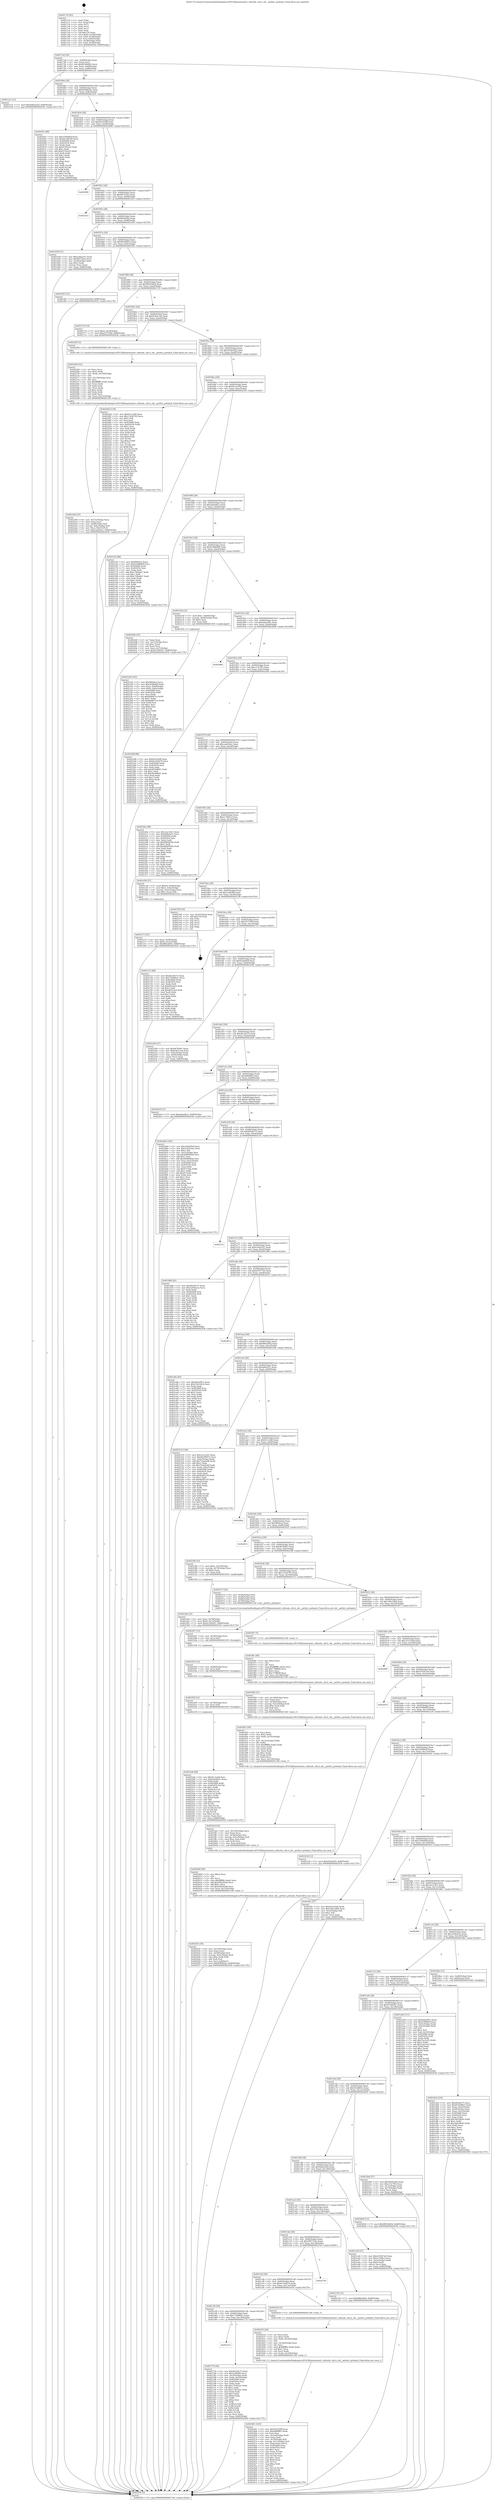 digraph "0x4017c0" {
  label = "0x4017c0 (/mnt/c/Users/mathe/Desktop/tcc/POCII/binaries/extr_stbtools..stb.h_stb__perfect_prehash_Final-ollvm.out::main(0))"
  labelloc = "t"
  node[shape=record]

  Entry [label="",width=0.3,height=0.3,shape=circle,fillcolor=black,style=filled]
  "0x4017ed" [label="{
     0x4017ed [29]\l
     | [instrs]\l
     &nbsp;&nbsp;0x4017ed \<+3\>: mov -0x80(%rbp),%eax\l
     &nbsp;&nbsp;0x4017f0 \<+2\>: mov %eax,%ecx\l
     &nbsp;&nbsp;0x4017f2 \<+6\>: sub $0x825d48b5,%ecx\l
     &nbsp;&nbsp;0x4017f8 \<+6\>: mov %eax,-0x84(%rbp)\l
     &nbsp;&nbsp;0x4017fe \<+6\>: mov %ecx,-0x88(%rbp)\l
     &nbsp;&nbsp;0x401804 \<+6\>: je 0000000000401e31 \<main+0x671\>\l
  }"]
  "0x401e31" [label="{
     0x401e31 [12]\l
     | [instrs]\l
     &nbsp;&nbsp;0x401e31 \<+7\>: movl $0x4d82ea5d,-0x80(%rbp)\l
     &nbsp;&nbsp;0x401e38 \<+5\>: jmp 0000000000402936 \<main+0x1176\>\l
  }"]
  "0x40180a" [label="{
     0x40180a [28]\l
     | [instrs]\l
     &nbsp;&nbsp;0x40180a \<+5\>: jmp 000000000040180f \<main+0x4f\>\l
     &nbsp;&nbsp;0x40180f \<+6\>: mov -0x84(%rbp),%eax\l
     &nbsp;&nbsp;0x401815 \<+5\>: sub $0x858982dc,%eax\l
     &nbsp;&nbsp;0x40181a \<+6\>: mov %eax,-0x8c(%rbp)\l
     &nbsp;&nbsp;0x401820 \<+6\>: je 000000000040205c \<main+0x89c\>\l
  }"]
  Exit [label="",width=0.3,height=0.3,shape=circle,fillcolor=black,style=filled,peripheries=2]
  "0x40205c" [label="{
     0x40205c [88]\l
     | [instrs]\l
     &nbsp;&nbsp;0x40205c \<+5\>: mov $0x25b949ef,%eax\l
     &nbsp;&nbsp;0x402061 \<+5\>: mov $0xde148548,%ecx\l
     &nbsp;&nbsp;0x402066 \<+7\>: mov 0x405068,%edx\l
     &nbsp;&nbsp;0x40206d \<+7\>: mov 0x405054,%esi\l
     &nbsp;&nbsp;0x402074 \<+2\>: mov %edx,%edi\l
     &nbsp;&nbsp;0x402076 \<+6\>: sub $0xf370cb35,%edi\l
     &nbsp;&nbsp;0x40207c \<+3\>: sub $0x1,%edi\l
     &nbsp;&nbsp;0x40207f \<+6\>: add $0xf370cb35,%edi\l
     &nbsp;&nbsp;0x402085 \<+3\>: imul %edi,%edx\l
     &nbsp;&nbsp;0x402088 \<+3\>: and $0x1,%edx\l
     &nbsp;&nbsp;0x40208b \<+3\>: cmp $0x0,%edx\l
     &nbsp;&nbsp;0x40208e \<+4\>: sete %r8b\l
     &nbsp;&nbsp;0x402092 \<+3\>: cmp $0xa,%esi\l
     &nbsp;&nbsp;0x402095 \<+4\>: setl %r9b\l
     &nbsp;&nbsp;0x402099 \<+3\>: mov %r8b,%r10b\l
     &nbsp;&nbsp;0x40209c \<+3\>: and %r9b,%r10b\l
     &nbsp;&nbsp;0x40209f \<+3\>: xor %r9b,%r8b\l
     &nbsp;&nbsp;0x4020a2 \<+3\>: or %r8b,%r10b\l
     &nbsp;&nbsp;0x4020a5 \<+4\>: test $0x1,%r10b\l
     &nbsp;&nbsp;0x4020a9 \<+3\>: cmovne %ecx,%eax\l
     &nbsp;&nbsp;0x4020ac \<+3\>: mov %eax,-0x80(%rbp)\l
     &nbsp;&nbsp;0x4020af \<+5\>: jmp 0000000000402936 \<main+0x1176\>\l
  }"]
  "0x401826" [label="{
     0x401826 [28]\l
     | [instrs]\l
     &nbsp;&nbsp;0x401826 \<+5\>: jmp 000000000040182b \<main+0x6b\>\l
     &nbsp;&nbsp;0x40182b \<+6\>: mov -0x84(%rbp),%eax\l
     &nbsp;&nbsp;0x401831 \<+5\>: sub $0x85a550ff,%eax\l
     &nbsp;&nbsp;0x401836 \<+6\>: mov %eax,-0x90(%rbp)\l
     &nbsp;&nbsp;0x40183c \<+6\>: je 0000000000402880 \<main+0x10c0\>\l
  }"]
  "0x401d12" [label="{
     0x401d12\l
  }", style=dashed]
  "0x402880" [label="{
     0x402880\l
  }", style=dashed]
  "0x401842" [label="{
     0x401842 [28]\l
     | [instrs]\l
     &nbsp;&nbsp;0x401842 \<+5\>: jmp 0000000000401847 \<main+0x87\>\l
     &nbsp;&nbsp;0x401847 \<+6\>: mov -0x84(%rbp),%eax\l
     &nbsp;&nbsp;0x40184d \<+5\>: sub $0x8975efee,%eax\l
     &nbsp;&nbsp;0x401852 \<+6\>: mov %eax,-0x94(%rbp)\l
     &nbsp;&nbsp;0x401858 \<+6\>: je 0000000000401d53 \<main+0x593\>\l
  }"]
  "0x40277b" [label="{
     0x40277b [94]\l
     | [instrs]\l
     &nbsp;&nbsp;0x40277b \<+5\>: mov $0xdb22fe75,%eax\l
     &nbsp;&nbsp;0x402780 \<+5\>: mov $0xccd82ff4,%ecx\l
     &nbsp;&nbsp;0x402785 \<+3\>: mov -0x34(%rbp),%edx\l
     &nbsp;&nbsp;0x402788 \<+3\>: mov %edx,-0x24(%rbp)\l
     &nbsp;&nbsp;0x40278b \<+7\>: mov 0x405068,%edx\l
     &nbsp;&nbsp;0x402792 \<+7\>: mov 0x405054,%esi\l
     &nbsp;&nbsp;0x402799 \<+2\>: mov %edx,%edi\l
     &nbsp;&nbsp;0x40279b \<+6\>: add $0x170422ac,%edi\l
     &nbsp;&nbsp;0x4027a1 \<+3\>: sub $0x1,%edi\l
     &nbsp;&nbsp;0x4027a4 \<+6\>: sub $0x170422ac,%edi\l
     &nbsp;&nbsp;0x4027aa \<+3\>: imul %edi,%edx\l
     &nbsp;&nbsp;0x4027ad \<+3\>: and $0x1,%edx\l
     &nbsp;&nbsp;0x4027b0 \<+3\>: cmp $0x0,%edx\l
     &nbsp;&nbsp;0x4027b3 \<+4\>: sete %r8b\l
     &nbsp;&nbsp;0x4027b7 \<+3\>: cmp $0xa,%esi\l
     &nbsp;&nbsp;0x4027ba \<+4\>: setl %r9b\l
     &nbsp;&nbsp;0x4027be \<+3\>: mov %r8b,%r10b\l
     &nbsp;&nbsp;0x4027c1 \<+3\>: and %r9b,%r10b\l
     &nbsp;&nbsp;0x4027c4 \<+3\>: xor %r9b,%r8b\l
     &nbsp;&nbsp;0x4027c7 \<+3\>: or %r8b,%r10b\l
     &nbsp;&nbsp;0x4027ca \<+4\>: test $0x1,%r10b\l
     &nbsp;&nbsp;0x4027ce \<+3\>: cmovne %ecx,%eax\l
     &nbsp;&nbsp;0x4027d1 \<+3\>: mov %eax,-0x80(%rbp)\l
     &nbsp;&nbsp;0x4027d4 \<+5\>: jmp 0000000000402936 \<main+0x1176\>\l
  }"]
  "0x401d53" [label="{
     0x401d53\l
  }", style=dashed]
  "0x40185e" [label="{
     0x40185e [28]\l
     | [instrs]\l
     &nbsp;&nbsp;0x40185e \<+5\>: jmp 0000000000401863 \<main+0xa3\>\l
     &nbsp;&nbsp;0x401863 \<+6\>: mov -0x84(%rbp),%eax\l
     &nbsp;&nbsp;0x401869 \<+5\>: sub $0x8b0af56a,%eax\l
     &nbsp;&nbsp;0x40186e \<+6\>: mov %eax,-0x98(%rbp)\l
     &nbsp;&nbsp;0x401874 \<+6\>: je 0000000000401d38 \<main+0x578\>\l
  }"]
  "0x4025ab" [label="{
     0x4025ab [89]\l
     | [instrs]\l
     &nbsp;&nbsp;0x4025ab \<+5\>: mov $0x81c1eb8,%esi\l
     &nbsp;&nbsp;0x4025b0 \<+5\>: mov $0x45e08e5c,%eax\l
     &nbsp;&nbsp;0x4025b5 \<+3\>: xor %r8d,%r8d\l
     &nbsp;&nbsp;0x4025b8 \<+8\>: mov 0x405068,%r9d\l
     &nbsp;&nbsp;0x4025c0 \<+8\>: mov 0x405054,%r10d\l
     &nbsp;&nbsp;0x4025c8 \<+4\>: sub $0x1,%r8d\l
     &nbsp;&nbsp;0x4025cc \<+3\>: mov %r9d,%r11d\l
     &nbsp;&nbsp;0x4025cf \<+3\>: add %r8d,%r11d\l
     &nbsp;&nbsp;0x4025d2 \<+4\>: imul %r11d,%r9d\l
     &nbsp;&nbsp;0x4025d6 \<+4\>: and $0x1,%r9d\l
     &nbsp;&nbsp;0x4025da \<+4\>: cmp $0x0,%r9d\l
     &nbsp;&nbsp;0x4025de \<+3\>: sete %bl\l
     &nbsp;&nbsp;0x4025e1 \<+4\>: cmp $0xa,%r10d\l
     &nbsp;&nbsp;0x4025e5 \<+4\>: setl %r14b\l
     &nbsp;&nbsp;0x4025e9 \<+3\>: mov %bl,%r15b\l
     &nbsp;&nbsp;0x4025ec \<+3\>: and %r14b,%r15b\l
     &nbsp;&nbsp;0x4025ef \<+3\>: xor %r14b,%bl\l
     &nbsp;&nbsp;0x4025f2 \<+3\>: or %bl,%r15b\l
     &nbsp;&nbsp;0x4025f5 \<+4\>: test $0x1,%r15b\l
     &nbsp;&nbsp;0x4025f9 \<+3\>: cmovne %eax,%esi\l
     &nbsp;&nbsp;0x4025fc \<+3\>: mov %esi,-0x80(%rbp)\l
     &nbsp;&nbsp;0x4025ff \<+5\>: jmp 0000000000402936 \<main+0x1176\>\l
  }"]
  "0x401d38" [label="{
     0x401d38 [27]\l
     | [instrs]\l
     &nbsp;&nbsp;0x401d38 \<+5\>: mov $0xe29a2c01,%eax\l
     &nbsp;&nbsp;0x401d3d \<+5\>: mov $0x8975efee,%ecx\l
     &nbsp;&nbsp;0x401d42 \<+3\>: mov -0x30(%rbp),%edx\l
     &nbsp;&nbsp;0x401d45 \<+3\>: cmp $0x2,%edx\l
     &nbsp;&nbsp;0x401d48 \<+3\>: cmovne %ecx,%eax\l
     &nbsp;&nbsp;0x401d4b \<+3\>: mov %eax,-0x80(%rbp)\l
     &nbsp;&nbsp;0x401d4e \<+5\>: jmp 0000000000402936 \<main+0x1176\>\l
  }"]
  "0x40187a" [label="{
     0x40187a [28]\l
     | [instrs]\l
     &nbsp;&nbsp;0x40187a \<+5\>: jmp 000000000040187f \<main+0xbf\>\l
     &nbsp;&nbsp;0x40187f \<+6\>: mov -0x84(%rbp),%eax\l
     &nbsp;&nbsp;0x401885 \<+5\>: sub $0x96299053,%eax\l
     &nbsp;&nbsp;0x40188a \<+6\>: mov %eax,-0x9c(%rbp)\l
     &nbsp;&nbsp;0x401890 \<+6\>: je 0000000000402383 \<main+0xbc3\>\l
  }"]
  "0x402936" [label="{
     0x402936 [5]\l
     | [instrs]\l
     &nbsp;&nbsp;0x402936 \<+5\>: jmp 00000000004017ed \<main+0x2d\>\l
  }"]
  "0x4017c0" [label="{
     0x4017c0 [45]\l
     | [instrs]\l
     &nbsp;&nbsp;0x4017c0 \<+1\>: push %rbp\l
     &nbsp;&nbsp;0x4017c1 \<+3\>: mov %rsp,%rbp\l
     &nbsp;&nbsp;0x4017c4 \<+2\>: push %r15\l
     &nbsp;&nbsp;0x4017c6 \<+2\>: push %r14\l
     &nbsp;&nbsp;0x4017c8 \<+2\>: push %r12\l
     &nbsp;&nbsp;0x4017ca \<+1\>: push %rbx\l
     &nbsp;&nbsp;0x4017cb \<+7\>: sub $0x150,%rsp\l
     &nbsp;&nbsp;0x4017d2 \<+7\>: movl $0x0,-0x34(%rbp)\l
     &nbsp;&nbsp;0x4017d9 \<+3\>: mov %edi,-0x38(%rbp)\l
     &nbsp;&nbsp;0x4017dc \<+4\>: mov %rsi,-0x40(%rbp)\l
     &nbsp;&nbsp;0x4017e0 \<+3\>: mov -0x38(%rbp),%edi\l
     &nbsp;&nbsp;0x4017e3 \<+3\>: mov %edi,-0x30(%rbp)\l
     &nbsp;&nbsp;0x4017e6 \<+7\>: movl $0x8b0af56a,-0x80(%rbp)\l
  }"]
  "0x40259f" [label="{
     0x40259f [12]\l
     | [instrs]\l
     &nbsp;&nbsp;0x40259f \<+4\>: mov -0x78(%rbp),%rcx\l
     &nbsp;&nbsp;0x4025a3 \<+3\>: mov %rcx,%rdi\l
     &nbsp;&nbsp;0x4025a6 \<+5\>: call 0000000000401030 \<free@plt\>\l
     | [calls]\l
     &nbsp;&nbsp;0x401030 \{1\} (unknown)\l
  }"]
  "0x402383" [label="{
     0x402383 [12]\l
     | [instrs]\l
     &nbsp;&nbsp;0x402383 \<+7\>: movl $0xd3a0e65f,-0x80(%rbp)\l
     &nbsp;&nbsp;0x40238a \<+5\>: jmp 0000000000402936 \<main+0x1176\>\l
  }"]
  "0x401896" [label="{
     0x401896 [28]\l
     | [instrs]\l
     &nbsp;&nbsp;0x401896 \<+5\>: jmp 000000000040189b \<main+0xdb\>\l
     &nbsp;&nbsp;0x40189b \<+6\>: mov -0x84(%rbp),%eax\l
     &nbsp;&nbsp;0x4018a1 \<+5\>: sub $0x98018d5d,%eax\l
     &nbsp;&nbsp;0x4018a6 \<+6\>: mov %eax,-0xa0(%rbp)\l
     &nbsp;&nbsp;0x4018ac \<+6\>: je 0000000000402710 \<main+0xf50\>\l
  }"]
  "0x402593" [label="{
     0x402593 [12]\l
     | [instrs]\l
     &nbsp;&nbsp;0x402593 \<+4\>: mov -0x68(%rbp),%rcx\l
     &nbsp;&nbsp;0x402597 \<+3\>: mov %rcx,%rdi\l
     &nbsp;&nbsp;0x40259a \<+5\>: call 0000000000401030 \<free@plt\>\l
     | [calls]\l
     &nbsp;&nbsp;0x401030 \{1\} (unknown)\l
  }"]
  "0x402710" [label="{
     0x402710 [19]\l
     | [instrs]\l
     &nbsp;&nbsp;0x402710 \<+7\>: movl $0x0,-0x34(%rbp)\l
     &nbsp;&nbsp;0x402717 \<+7\>: movl $0xcf3719bf,-0x80(%rbp)\l
     &nbsp;&nbsp;0x40271e \<+5\>: jmp 0000000000402936 \<main+0x1176\>\l
  }"]
  "0x4018b2" [label="{
     0x4018b2 [28]\l
     | [instrs]\l
     &nbsp;&nbsp;0x4018b2 \<+5\>: jmp 00000000004018b7 \<main+0xf7\>\l
     &nbsp;&nbsp;0x4018b7 \<+6\>: mov -0x84(%rbp),%eax\l
     &nbsp;&nbsp;0x4018bd \<+5\>: sub $0x9c821ceb,%eax\l
     &nbsp;&nbsp;0x4018c2 \<+6\>: mov %eax,-0xa4(%rbp)\l
     &nbsp;&nbsp;0x4018c8 \<+6\>: je 0000000000402264 \<main+0xaa4\>\l
  }"]
  "0x402587" [label="{
     0x402587 [12]\l
     | [instrs]\l
     &nbsp;&nbsp;0x402587 \<+4\>: mov -0x58(%rbp),%rcx\l
     &nbsp;&nbsp;0x40258b \<+3\>: mov %rcx,%rdi\l
     &nbsp;&nbsp;0x40258e \<+5\>: call 0000000000401030 \<free@plt\>\l
     | [calls]\l
     &nbsp;&nbsp;0x401030 \{1\} (unknown)\l
  }"]
  "0x402264" [label="{
     0x402264 [5]\l
     | [instrs]\l
     &nbsp;&nbsp;0x402264 \<+5\>: call 0000000000401160 \<next_i\>\l
     | [calls]\l
     &nbsp;&nbsp;0x401160 \{1\} (/mnt/c/Users/mathe/Desktop/tcc/POCII/binaries/extr_stbtools..stb.h_stb__perfect_prehash_Final-ollvm.out::next_i)\l
  }"]
  "0x4018ce" [label="{
     0x4018ce [28]\l
     | [instrs]\l
     &nbsp;&nbsp;0x4018ce \<+5\>: jmp 00000000004018d3 \<main+0x113\>\l
     &nbsp;&nbsp;0x4018d3 \<+6\>: mov -0x84(%rbp),%eax\l
     &nbsp;&nbsp;0x4018d9 \<+5\>: sub $0x9e60e926,%eax\l
     &nbsp;&nbsp;0x4018de \<+6\>: mov %eax,-0xa8(%rbp)\l
     &nbsp;&nbsp;0x4018e4 \<+6\>: je 00000000004024ed \<main+0xd2d\>\l
  }"]
  "0x402461" [label="{
     0x402461 [103]\l
     | [instrs]\l
     &nbsp;&nbsp;0x402461 \<+5\>: mov $0x85a550ff,%ecx\l
     &nbsp;&nbsp;0x402466 \<+5\>: mov $0xdd89fff3,%edx\l
     &nbsp;&nbsp;0x40246b \<+2\>: xor %esi,%esi\l
     &nbsp;&nbsp;0x40246d \<+6\>: mov -0x164(%rbp),%edi\l
     &nbsp;&nbsp;0x402473 \<+3\>: imul %eax,%edi\l
     &nbsp;&nbsp;0x402476 \<+4\>: mov -0x78(%rbp),%r8\l
     &nbsp;&nbsp;0x40247a \<+4\>: movslq -0x7c(%rbp),%r9\l
     &nbsp;&nbsp;0x40247e \<+4\>: mov %edi,(%r8,%r9,4)\l
     &nbsp;&nbsp;0x402482 \<+7\>: mov 0x405068,%eax\l
     &nbsp;&nbsp;0x402489 \<+7\>: mov 0x405054,%edi\l
     &nbsp;&nbsp;0x402490 \<+3\>: sub $0x1,%esi\l
     &nbsp;&nbsp;0x402493 \<+3\>: mov %eax,%r10d\l
     &nbsp;&nbsp;0x402496 \<+3\>: add %esi,%r10d\l
     &nbsp;&nbsp;0x402499 \<+4\>: imul %r10d,%eax\l
     &nbsp;&nbsp;0x40249d \<+3\>: and $0x1,%eax\l
     &nbsp;&nbsp;0x4024a0 \<+3\>: cmp $0x0,%eax\l
     &nbsp;&nbsp;0x4024a3 \<+4\>: sete %r11b\l
     &nbsp;&nbsp;0x4024a7 \<+3\>: cmp $0xa,%edi\l
     &nbsp;&nbsp;0x4024aa \<+3\>: setl %bl\l
     &nbsp;&nbsp;0x4024ad \<+3\>: mov %r11b,%r14b\l
     &nbsp;&nbsp;0x4024b0 \<+3\>: and %bl,%r14b\l
     &nbsp;&nbsp;0x4024b3 \<+3\>: xor %bl,%r11b\l
     &nbsp;&nbsp;0x4024b6 \<+3\>: or %r11b,%r14b\l
     &nbsp;&nbsp;0x4024b9 \<+4\>: test $0x1,%r14b\l
     &nbsp;&nbsp;0x4024bd \<+3\>: cmovne %edx,%ecx\l
     &nbsp;&nbsp;0x4024c0 \<+3\>: mov %ecx,-0x80(%rbp)\l
     &nbsp;&nbsp;0x4024c3 \<+5\>: jmp 0000000000402936 \<main+0x1176\>\l
  }"]
  "0x4024ed" [label="{
     0x4024ed [134]\l
     | [instrs]\l
     &nbsp;&nbsp;0x4024ed \<+5\>: mov $0x81c1eb8,%eax\l
     &nbsp;&nbsp;0x4024f2 \<+5\>: mov $0x1345d705,%ecx\l
     &nbsp;&nbsp;0x4024f7 \<+2\>: mov $0x1,%dl\l
     &nbsp;&nbsp;0x4024f9 \<+2\>: xor %esi,%esi\l
     &nbsp;&nbsp;0x4024fb \<+7\>: mov 0x405068,%edi\l
     &nbsp;&nbsp;0x402502 \<+8\>: mov 0x405054,%r8d\l
     &nbsp;&nbsp;0x40250a \<+3\>: sub $0x1,%esi\l
     &nbsp;&nbsp;0x40250d \<+3\>: mov %edi,%r9d\l
     &nbsp;&nbsp;0x402510 \<+3\>: add %esi,%r9d\l
     &nbsp;&nbsp;0x402513 \<+4\>: imul %r9d,%edi\l
     &nbsp;&nbsp;0x402517 \<+3\>: and $0x1,%edi\l
     &nbsp;&nbsp;0x40251a \<+3\>: cmp $0x0,%edi\l
     &nbsp;&nbsp;0x40251d \<+4\>: sete %r10b\l
     &nbsp;&nbsp;0x402521 \<+4\>: cmp $0xa,%r8d\l
     &nbsp;&nbsp;0x402525 \<+4\>: setl %r11b\l
     &nbsp;&nbsp;0x402529 \<+3\>: mov %r10b,%bl\l
     &nbsp;&nbsp;0x40252c \<+3\>: xor $0xff,%bl\l
     &nbsp;&nbsp;0x40252f \<+3\>: mov %r11b,%r14b\l
     &nbsp;&nbsp;0x402532 \<+4\>: xor $0xff,%r14b\l
     &nbsp;&nbsp;0x402536 \<+3\>: xor $0x1,%dl\l
     &nbsp;&nbsp;0x402539 \<+3\>: mov %bl,%r15b\l
     &nbsp;&nbsp;0x40253c \<+4\>: and $0xff,%r15b\l
     &nbsp;&nbsp;0x402540 \<+3\>: and %dl,%r10b\l
     &nbsp;&nbsp;0x402543 \<+3\>: mov %r14b,%r12b\l
     &nbsp;&nbsp;0x402546 \<+4\>: and $0xff,%r12b\l
     &nbsp;&nbsp;0x40254a \<+3\>: and %dl,%r11b\l
     &nbsp;&nbsp;0x40254d \<+3\>: or %r10b,%r15b\l
     &nbsp;&nbsp;0x402550 \<+3\>: or %r11b,%r12b\l
     &nbsp;&nbsp;0x402553 \<+3\>: xor %r12b,%r15b\l
     &nbsp;&nbsp;0x402556 \<+3\>: or %r14b,%bl\l
     &nbsp;&nbsp;0x402559 \<+3\>: xor $0xff,%bl\l
     &nbsp;&nbsp;0x40255c \<+3\>: or $0x1,%dl\l
     &nbsp;&nbsp;0x40255f \<+2\>: and %dl,%bl\l
     &nbsp;&nbsp;0x402561 \<+3\>: or %bl,%r15b\l
     &nbsp;&nbsp;0x402564 \<+4\>: test $0x1,%r15b\l
     &nbsp;&nbsp;0x402568 \<+3\>: cmovne %ecx,%eax\l
     &nbsp;&nbsp;0x40256b \<+3\>: mov %eax,-0x80(%rbp)\l
     &nbsp;&nbsp;0x40256e \<+5\>: jmp 0000000000402936 \<main+0x1176\>\l
  }"]
  "0x4018ea" [label="{
     0x4018ea [28]\l
     | [instrs]\l
     &nbsp;&nbsp;0x4018ea \<+5\>: jmp 00000000004018ef \<main+0x12f\>\l
     &nbsp;&nbsp;0x4018ef \<+6\>: mov -0x84(%rbp),%eax\l
     &nbsp;&nbsp;0x4018f5 \<+5\>: sub $0x9ec5e5bb,%eax\l
     &nbsp;&nbsp;0x4018fa \<+6\>: mov %eax,-0xac(%rbp)\l
     &nbsp;&nbsp;0x401900 \<+6\>: je 0000000000402165 \<main+0x9a5\>\l
  }"]
  "0x402435" [label="{
     0x402435 [44]\l
     | [instrs]\l
     &nbsp;&nbsp;0x402435 \<+2\>: xor %ecx,%ecx\l
     &nbsp;&nbsp;0x402437 \<+5\>: mov $0x2,%edx\l
     &nbsp;&nbsp;0x40243c \<+6\>: mov %edx,-0x160(%rbp)\l
     &nbsp;&nbsp;0x402442 \<+1\>: cltd\l
     &nbsp;&nbsp;0x402443 \<+6\>: mov -0x160(%rbp),%esi\l
     &nbsp;&nbsp;0x402449 \<+2\>: idiv %esi\l
     &nbsp;&nbsp;0x40244b \<+6\>: imul $0xfffffffe,%edx,%edx\l
     &nbsp;&nbsp;0x402451 \<+3\>: sub $0x1,%ecx\l
     &nbsp;&nbsp;0x402454 \<+2\>: sub %ecx,%edx\l
     &nbsp;&nbsp;0x402456 \<+6\>: mov %edx,-0x164(%rbp)\l
     &nbsp;&nbsp;0x40245c \<+5\>: call 0000000000401160 \<next_i\>\l
     | [calls]\l
     &nbsp;&nbsp;0x401160 \{1\} (/mnt/c/Users/mathe/Desktop/tcc/POCII/binaries/extr_stbtools..stb.h_stb__perfect_prehash_Final-ollvm.out::next_i)\l
  }"]
  "0x402165" [label="{
     0x402165 [88]\l
     | [instrs]\l
     &nbsp;&nbsp;0x402165 \<+5\>: mov $0x9f040ce,%eax\l
     &nbsp;&nbsp;0x40216a \<+5\>: mov $0xb3dd6899,%ecx\l
     &nbsp;&nbsp;0x40216f \<+7\>: mov 0x405068,%edx\l
     &nbsp;&nbsp;0x402176 \<+7\>: mov 0x405054,%esi\l
     &nbsp;&nbsp;0x40217d \<+2\>: mov %edx,%edi\l
     &nbsp;&nbsp;0x40217f \<+6\>: add $0xc70bbab7,%edi\l
     &nbsp;&nbsp;0x402185 \<+3\>: sub $0x1,%edi\l
     &nbsp;&nbsp;0x402188 \<+6\>: sub $0xc70bbab7,%edi\l
     &nbsp;&nbsp;0x40218e \<+3\>: imul %edi,%edx\l
     &nbsp;&nbsp;0x402191 \<+3\>: and $0x1,%edx\l
     &nbsp;&nbsp;0x402194 \<+3\>: cmp $0x0,%edx\l
     &nbsp;&nbsp;0x402197 \<+4\>: sete %r8b\l
     &nbsp;&nbsp;0x40219b \<+3\>: cmp $0xa,%esi\l
     &nbsp;&nbsp;0x40219e \<+4\>: setl %r9b\l
     &nbsp;&nbsp;0x4021a2 \<+3\>: mov %r8b,%r10b\l
     &nbsp;&nbsp;0x4021a5 \<+3\>: and %r9b,%r10b\l
     &nbsp;&nbsp;0x4021a8 \<+3\>: xor %r9b,%r8b\l
     &nbsp;&nbsp;0x4021ab \<+3\>: or %r8b,%r10b\l
     &nbsp;&nbsp;0x4021ae \<+4\>: test $0x1,%r10b\l
     &nbsp;&nbsp;0x4021b2 \<+3\>: cmovne %ecx,%eax\l
     &nbsp;&nbsp;0x4021b5 \<+3\>: mov %eax,-0x80(%rbp)\l
     &nbsp;&nbsp;0x4021b8 \<+5\>: jmp 0000000000402936 \<main+0x1176\>\l
  }"]
  "0x401906" [label="{
     0x401906 [28]\l
     | [instrs]\l
     &nbsp;&nbsp;0x401906 \<+5\>: jmp 000000000040190b \<main+0x14b\>\l
     &nbsp;&nbsp;0x40190b \<+6\>: mov -0x84(%rbp),%eax\l
     &nbsp;&nbsp;0x401911 \<+5\>: sub $0xaabedbc2,%eax\l
     &nbsp;&nbsp;0x401916 \<+6\>: mov %eax,-0xb0(%rbp)\l
     &nbsp;&nbsp;0x40191c \<+6\>: je 00000000004024d4 \<main+0xd14\>\l
  }"]
  "0x401cf6" [label="{
     0x401cf6 [28]\l
     | [instrs]\l
     &nbsp;&nbsp;0x401cf6 \<+5\>: jmp 0000000000401cfb \<main+0x53b\>\l
     &nbsp;&nbsp;0x401cfb \<+6\>: mov -0x84(%rbp),%eax\l
     &nbsp;&nbsp;0x401d01 \<+5\>: sub $0x73288641,%eax\l
     &nbsp;&nbsp;0x401d06 \<+6\>: mov %eax,-0x140(%rbp)\l
     &nbsp;&nbsp;0x401d0c \<+6\>: je 000000000040277b \<main+0xfbb\>\l
  }"]
  "0x4024d4" [label="{
     0x4024d4 [25]\l
     | [instrs]\l
     &nbsp;&nbsp;0x4024d4 \<+2\>: xor %eax,%eax\l
     &nbsp;&nbsp;0x4024d6 \<+3\>: mov -0x7c(%rbp),%ecx\l
     &nbsp;&nbsp;0x4024d9 \<+3\>: sub $0x1,%eax\l
     &nbsp;&nbsp;0x4024dc \<+2\>: sub %eax,%ecx\l
     &nbsp;&nbsp;0x4024de \<+3\>: mov %ecx,-0x7c(%rbp)\l
     &nbsp;&nbsp;0x4024e1 \<+7\>: movl $0x453483b7,-0x80(%rbp)\l
     &nbsp;&nbsp;0x4024e8 \<+5\>: jmp 0000000000402936 \<main+0x1176\>\l
  }"]
  "0x401922" [label="{
     0x401922 [28]\l
     | [instrs]\l
     &nbsp;&nbsp;0x401922 \<+5\>: jmp 0000000000401927 \<main+0x167\>\l
     &nbsp;&nbsp;0x401927 \<+6\>: mov -0x84(%rbp),%eax\l
     &nbsp;&nbsp;0x40192d \<+5\>: sub $0xb3dd6899,%eax\l
     &nbsp;&nbsp;0x401932 \<+6\>: mov %eax,-0xb4(%rbp)\l
     &nbsp;&nbsp;0x401938 \<+6\>: je 00000000004021bd \<main+0x9fd\>\l
  }"]
  "0x402430" [label="{
     0x402430 [5]\l
     | [instrs]\l
     &nbsp;&nbsp;0x402430 \<+5\>: call 0000000000401160 \<next_i\>\l
     | [calls]\l
     &nbsp;&nbsp;0x401160 \{1\} (/mnt/c/Users/mathe/Desktop/tcc/POCII/binaries/extr_stbtools..stb.h_stb__perfect_prehash_Final-ollvm.out::next_i)\l
  }"]
  "0x4021bd" [label="{
     0x4021bd [23]\l
     | [instrs]\l
     &nbsp;&nbsp;0x4021bd \<+7\>: movl $0x1,-0x60(%rbp)\l
     &nbsp;&nbsp;0x4021c4 \<+4\>: movslq -0x60(%rbp),%rax\l
     &nbsp;&nbsp;0x4021c8 \<+4\>: shl $0x2,%rax\l
     &nbsp;&nbsp;0x4021cc \<+3\>: mov %rax,%rdi\l
     &nbsp;&nbsp;0x4021cf \<+5\>: call 0000000000401050 \<malloc@plt\>\l
     | [calls]\l
     &nbsp;&nbsp;0x401050 \{1\} (unknown)\l
  }"]
  "0x40193e" [label="{
     0x40193e [28]\l
     | [instrs]\l
     &nbsp;&nbsp;0x40193e \<+5\>: jmp 0000000000401943 \<main+0x183\>\l
     &nbsp;&nbsp;0x401943 \<+6\>: mov -0x84(%rbp),%eax\l
     &nbsp;&nbsp;0x401949 \<+5\>: sub $0xbdaa5f01,%eax\l
     &nbsp;&nbsp;0x40194e \<+6\>: mov %eax,-0xb8(%rbp)\l
     &nbsp;&nbsp;0x401954 \<+6\>: je 0000000000402808 \<main+0x1048\>\l
  }"]
  "0x401cda" [label="{
     0x401cda [28]\l
     | [instrs]\l
     &nbsp;&nbsp;0x401cda \<+5\>: jmp 0000000000401cdf \<main+0x51f\>\l
     &nbsp;&nbsp;0x401cdf \<+6\>: mov -0x84(%rbp),%eax\l
     &nbsp;&nbsp;0x401ce5 \<+5\>: sub $0x6e35d479,%eax\l
     &nbsp;&nbsp;0x401cea \<+6\>: mov %eax,-0x13c(%rbp)\l
     &nbsp;&nbsp;0x401cf0 \<+6\>: je 0000000000402430 \<main+0xc70\>\l
  }"]
  "0x402808" [label="{
     0x402808\l
  }", style=dashed]
  "0x40195a" [label="{
     0x40195a [28]\l
     | [instrs]\l
     &nbsp;&nbsp;0x40195a \<+5\>: jmp 000000000040195f \<main+0x19f\>\l
     &nbsp;&nbsp;0x40195f \<+6\>: mov -0x84(%rbp),%eax\l
     &nbsp;&nbsp;0x401965 \<+5\>: sub $0xc15e7ff3,%eax\l
     &nbsp;&nbsp;0x40196a \<+6\>: mov %eax,-0xbc(%rbp)\l
     &nbsp;&nbsp;0x401970 \<+6\>: je 00000000004023d8 \<main+0xc18\>\l
  }"]
  "0x402704" [label="{
     0x402704\l
  }", style=dashed]
  "0x4023d8" [label="{
     0x4023d8 [88]\l
     | [instrs]\l
     &nbsp;&nbsp;0x4023d8 \<+5\>: mov $0x85a550ff,%eax\l
     &nbsp;&nbsp;0x4023dd \<+5\>: mov $0x6e35d479,%ecx\l
     &nbsp;&nbsp;0x4023e2 \<+7\>: mov 0x405068,%edx\l
     &nbsp;&nbsp;0x4023e9 \<+7\>: mov 0x405054,%esi\l
     &nbsp;&nbsp;0x4023f0 \<+2\>: mov %edx,%edi\l
     &nbsp;&nbsp;0x4023f2 \<+6\>: add $0x99348841,%edi\l
     &nbsp;&nbsp;0x4023f8 \<+3\>: sub $0x1,%edi\l
     &nbsp;&nbsp;0x4023fb \<+6\>: sub $0x99348841,%edi\l
     &nbsp;&nbsp;0x402401 \<+3\>: imul %edi,%edx\l
     &nbsp;&nbsp;0x402404 \<+3\>: and $0x1,%edx\l
     &nbsp;&nbsp;0x402407 \<+3\>: cmp $0x0,%edx\l
     &nbsp;&nbsp;0x40240a \<+4\>: sete %r8b\l
     &nbsp;&nbsp;0x40240e \<+3\>: cmp $0xa,%esi\l
     &nbsp;&nbsp;0x402411 \<+4\>: setl %r9b\l
     &nbsp;&nbsp;0x402415 \<+3\>: mov %r8b,%r10b\l
     &nbsp;&nbsp;0x402418 \<+3\>: and %r9b,%r10b\l
     &nbsp;&nbsp;0x40241b \<+3\>: xor %r9b,%r8b\l
     &nbsp;&nbsp;0x40241e \<+3\>: or %r8b,%r10b\l
     &nbsp;&nbsp;0x402421 \<+4\>: test $0x1,%r10b\l
     &nbsp;&nbsp;0x402425 \<+3\>: cmovne %ecx,%eax\l
     &nbsp;&nbsp;0x402428 \<+3\>: mov %eax,-0x80(%rbp)\l
     &nbsp;&nbsp;0x40242b \<+5\>: jmp 0000000000402936 \<main+0x1176\>\l
  }"]
  "0x401976" [label="{
     0x401976 [28]\l
     | [instrs]\l
     &nbsp;&nbsp;0x401976 \<+5\>: jmp 000000000040197b \<main+0x1bb\>\l
     &nbsp;&nbsp;0x40197b \<+6\>: mov -0x84(%rbp),%eax\l
     &nbsp;&nbsp;0x401981 \<+5\>: sub $0xcaa05eec,%eax\l
     &nbsp;&nbsp;0x401986 \<+6\>: mov %eax,-0xc0(%rbp)\l
     &nbsp;&nbsp;0x40198c \<+6\>: je 00000000004022be \<main+0xafe\>\l
  }"]
  "0x4023a6" [label="{
     0x4023a6 [23]\l
     | [instrs]\l
     &nbsp;&nbsp;0x4023a6 \<+4\>: mov %rax,-0x78(%rbp)\l
     &nbsp;&nbsp;0x4023aa \<+7\>: movl $0x0,-0x7c(%rbp)\l
     &nbsp;&nbsp;0x4023b1 \<+7\>: movl $0x453483b7,-0x80(%rbp)\l
     &nbsp;&nbsp;0x4023b8 \<+5\>: jmp 0000000000402936 \<main+0x1176\>\l
  }"]
  "0x4022be" [label="{
     0x4022be [88]\l
     | [instrs]\l
     &nbsp;&nbsp;0x4022be \<+5\>: mov $0x2cec18c5,%eax\l
     &nbsp;&nbsp;0x4022c3 \<+5\>: mov $0xfa8bcb51,%ecx\l
     &nbsp;&nbsp;0x4022c8 \<+7\>: mov 0x405068,%edx\l
     &nbsp;&nbsp;0x4022cf \<+7\>: mov 0x405054,%esi\l
     &nbsp;&nbsp;0x4022d6 \<+2\>: mov %edx,%edi\l
     &nbsp;&nbsp;0x4022d8 \<+6\>: sub $0xb9b9458a,%edi\l
     &nbsp;&nbsp;0x4022de \<+3\>: sub $0x1,%edi\l
     &nbsp;&nbsp;0x4022e1 \<+6\>: add $0xb9b9458a,%edi\l
     &nbsp;&nbsp;0x4022e7 \<+3\>: imul %edi,%edx\l
     &nbsp;&nbsp;0x4022ea \<+3\>: and $0x1,%edx\l
     &nbsp;&nbsp;0x4022ed \<+3\>: cmp $0x0,%edx\l
     &nbsp;&nbsp;0x4022f0 \<+4\>: sete %r8b\l
     &nbsp;&nbsp;0x4022f4 \<+3\>: cmp $0xa,%esi\l
     &nbsp;&nbsp;0x4022f7 \<+4\>: setl %r9b\l
     &nbsp;&nbsp;0x4022fb \<+3\>: mov %r8b,%r10b\l
     &nbsp;&nbsp;0x4022fe \<+3\>: and %r9b,%r10b\l
     &nbsp;&nbsp;0x402301 \<+3\>: xor %r9b,%r8b\l
     &nbsp;&nbsp;0x402304 \<+3\>: or %r8b,%r10b\l
     &nbsp;&nbsp;0x402307 \<+4\>: test $0x1,%r10b\l
     &nbsp;&nbsp;0x40230b \<+3\>: cmovne %ecx,%eax\l
     &nbsp;&nbsp;0x40230e \<+3\>: mov %eax,-0x80(%rbp)\l
     &nbsp;&nbsp;0x402311 \<+5\>: jmp 0000000000402936 \<main+0x1176\>\l
  }"]
  "0x401992" [label="{
     0x401992 [28]\l
     | [instrs]\l
     &nbsp;&nbsp;0x401992 \<+5\>: jmp 0000000000401997 \<main+0x1d7\>\l
     &nbsp;&nbsp;0x401997 \<+6\>: mov -0x84(%rbp),%eax\l
     &nbsp;&nbsp;0x40199d \<+5\>: sub $0xcc7f4fe3,%eax\l
     &nbsp;&nbsp;0x4019a2 \<+6\>: mov %eax,-0xc4(%rbp)\l
     &nbsp;&nbsp;0x4019a8 \<+6\>: je 0000000000401e58 \<main+0x698\>\l
  }"]
  "0x40229d" [label="{
     0x40229d [33]\l
     | [instrs]\l
     &nbsp;&nbsp;0x40229d \<+6\>: mov -0x15c(%rbp),%ecx\l
     &nbsp;&nbsp;0x4022a3 \<+3\>: imul %eax,%ecx\l
     &nbsp;&nbsp;0x4022a6 \<+4\>: mov -0x68(%rbp),%r8\l
     &nbsp;&nbsp;0x4022aa \<+4\>: movslq -0x6c(%rbp),%r9\l
     &nbsp;&nbsp;0x4022ae \<+4\>: mov %ecx,(%r8,%r9,4)\l
     &nbsp;&nbsp;0x4022b2 \<+7\>: movl $0xcaa05eec,-0x80(%rbp)\l
     &nbsp;&nbsp;0x4022b9 \<+5\>: jmp 0000000000402936 \<main+0x1176\>\l
  }"]
  "0x401e58" [label="{
     0x401e58 [27]\l
     | [instrs]\l
     &nbsp;&nbsp;0x401e58 \<+7\>: movl $0x64,-0x48(%rbp)\l
     &nbsp;&nbsp;0x401e5f \<+7\>: movl $0x1,-0x4c(%rbp)\l
     &nbsp;&nbsp;0x401e66 \<+4\>: movslq -0x4c(%rbp),%rax\l
     &nbsp;&nbsp;0x401e6a \<+4\>: imul $0xc,%rax,%rdi\l
     &nbsp;&nbsp;0x401e6e \<+5\>: call 0000000000401050 \<malloc@plt\>\l
     | [calls]\l
     &nbsp;&nbsp;0x401050 \{1\} (unknown)\l
  }"]
  "0x4019ae" [label="{
     0x4019ae [28]\l
     | [instrs]\l
     &nbsp;&nbsp;0x4019ae \<+5\>: jmp 00000000004019b3 \<main+0x1f3\>\l
     &nbsp;&nbsp;0x4019b3 \<+6\>: mov -0x84(%rbp),%eax\l
     &nbsp;&nbsp;0x4019b9 \<+5\>: sub $0xccd82ff4,%eax\l
     &nbsp;&nbsp;0x4019be \<+6\>: mov %eax,-0xc8(%rbp)\l
     &nbsp;&nbsp;0x4019c4 \<+6\>: je 00000000004027d9 \<main+0x1019\>\l
  }"]
  "0x402269" [label="{
     0x402269 [52]\l
     | [instrs]\l
     &nbsp;&nbsp;0x402269 \<+2\>: xor %ecx,%ecx\l
     &nbsp;&nbsp;0x40226b \<+5\>: mov $0x2,%edx\l
     &nbsp;&nbsp;0x402270 \<+6\>: mov %edx,-0x158(%rbp)\l
     &nbsp;&nbsp;0x402276 \<+1\>: cltd\l
     &nbsp;&nbsp;0x402277 \<+6\>: mov -0x158(%rbp),%esi\l
     &nbsp;&nbsp;0x40227d \<+2\>: idiv %esi\l
     &nbsp;&nbsp;0x40227f \<+6\>: imul $0xfffffffe,%edx,%edx\l
     &nbsp;&nbsp;0x402285 \<+2\>: mov %ecx,%edi\l
     &nbsp;&nbsp;0x402287 \<+2\>: sub %edx,%edi\l
     &nbsp;&nbsp;0x402289 \<+2\>: mov %ecx,%edx\l
     &nbsp;&nbsp;0x40228b \<+3\>: sub $0x1,%edx\l
     &nbsp;&nbsp;0x40228e \<+2\>: add %edx,%edi\l
     &nbsp;&nbsp;0x402290 \<+2\>: sub %edi,%ecx\l
     &nbsp;&nbsp;0x402292 \<+6\>: mov %ecx,-0x15c(%rbp)\l
     &nbsp;&nbsp;0x402298 \<+5\>: call 0000000000401160 \<next_i\>\l
     | [calls]\l
     &nbsp;&nbsp;0x401160 \{1\} (/mnt/c/Users/mathe/Desktop/tcc/POCII/binaries/extr_stbtools..stb.h_stb__perfect_prehash_Final-ollvm.out::next_i)\l
  }"]
  "0x4027d9" [label="{
     0x4027d9 [19]\l
     | [instrs]\l
     &nbsp;&nbsp;0x4027d9 \<+3\>: mov -0x24(%rbp),%eax\l
     &nbsp;&nbsp;0x4027dc \<+7\>: add $0x150,%rsp\l
     &nbsp;&nbsp;0x4027e3 \<+1\>: pop %rbx\l
     &nbsp;&nbsp;0x4027e4 \<+2\>: pop %r12\l
     &nbsp;&nbsp;0x4027e6 \<+2\>: pop %r14\l
     &nbsp;&nbsp;0x4027e8 \<+2\>: pop %r15\l
     &nbsp;&nbsp;0x4027ea \<+1\>: pop %rbp\l
     &nbsp;&nbsp;0x4027eb \<+1\>: ret\l
  }"]
  "0x4019ca" [label="{
     0x4019ca [28]\l
     | [instrs]\l
     &nbsp;&nbsp;0x4019ca \<+5\>: jmp 00000000004019cf \<main+0x20f\>\l
     &nbsp;&nbsp;0x4019cf \<+6\>: mov -0x84(%rbp),%eax\l
     &nbsp;&nbsp;0x4019d5 \<+5\>: sub $0xcf3719bf,%eax\l
     &nbsp;&nbsp;0x4019da \<+6\>: mov %eax,-0xcc(%rbp)\l
     &nbsp;&nbsp;0x4019e0 \<+6\>: je 0000000000402723 \<main+0xf63\>\l
  }"]
  "0x4021d4" [label="{
     0x4021d4 [105]\l
     | [instrs]\l
     &nbsp;&nbsp;0x4021d4 \<+5\>: mov $0x9f040ce,%ecx\l
     &nbsp;&nbsp;0x4021d9 \<+5\>: mov $0x204f6d0f,%edx\l
     &nbsp;&nbsp;0x4021de \<+4\>: mov %rax,-0x68(%rbp)\l
     &nbsp;&nbsp;0x4021e2 \<+7\>: movl $0x0,-0x6c(%rbp)\l
     &nbsp;&nbsp;0x4021e9 \<+7\>: mov 0x405068,%esi\l
     &nbsp;&nbsp;0x4021f0 \<+8\>: mov 0x405054,%r8d\l
     &nbsp;&nbsp;0x4021f8 \<+3\>: mov %esi,%r9d\l
     &nbsp;&nbsp;0x4021fb \<+7\>: sub $0x8a8897ca,%r9d\l
     &nbsp;&nbsp;0x402202 \<+4\>: sub $0x1,%r9d\l
     &nbsp;&nbsp;0x402206 \<+7\>: add $0x8a8897ca,%r9d\l
     &nbsp;&nbsp;0x40220d \<+4\>: imul %r9d,%esi\l
     &nbsp;&nbsp;0x402211 \<+3\>: and $0x1,%esi\l
     &nbsp;&nbsp;0x402214 \<+3\>: cmp $0x0,%esi\l
     &nbsp;&nbsp;0x402217 \<+4\>: sete %r10b\l
     &nbsp;&nbsp;0x40221b \<+4\>: cmp $0xa,%r8d\l
     &nbsp;&nbsp;0x40221f \<+4\>: setl %r11b\l
     &nbsp;&nbsp;0x402223 \<+3\>: mov %r10b,%bl\l
     &nbsp;&nbsp;0x402226 \<+3\>: and %r11b,%bl\l
     &nbsp;&nbsp;0x402229 \<+3\>: xor %r11b,%r10b\l
     &nbsp;&nbsp;0x40222c \<+3\>: or %r10b,%bl\l
     &nbsp;&nbsp;0x40222f \<+3\>: test $0x1,%bl\l
     &nbsp;&nbsp;0x402232 \<+3\>: cmovne %edx,%ecx\l
     &nbsp;&nbsp;0x402235 \<+3\>: mov %ecx,-0x80(%rbp)\l
     &nbsp;&nbsp;0x402238 \<+5\>: jmp 0000000000402936 \<main+0x1176\>\l
  }"]
  "0x402723" [label="{
     0x402723 [88]\l
     | [instrs]\l
     &nbsp;&nbsp;0x402723 \<+5\>: mov $0xdb22fe75,%eax\l
     &nbsp;&nbsp;0x402728 \<+5\>: mov $0x73288641,%ecx\l
     &nbsp;&nbsp;0x40272d \<+7\>: mov 0x405068,%edx\l
     &nbsp;&nbsp;0x402734 \<+7\>: mov 0x405054,%esi\l
     &nbsp;&nbsp;0x40273b \<+2\>: mov %edx,%edi\l
     &nbsp;&nbsp;0x40273d \<+6\>: sub $0x6b52ac6,%edi\l
     &nbsp;&nbsp;0x402743 \<+3\>: sub $0x1,%edi\l
     &nbsp;&nbsp;0x402746 \<+6\>: add $0x6b52ac6,%edi\l
     &nbsp;&nbsp;0x40274c \<+3\>: imul %edi,%edx\l
     &nbsp;&nbsp;0x40274f \<+3\>: and $0x1,%edx\l
     &nbsp;&nbsp;0x402752 \<+3\>: cmp $0x0,%edx\l
     &nbsp;&nbsp;0x402755 \<+4\>: sete %r8b\l
     &nbsp;&nbsp;0x402759 \<+3\>: cmp $0xa,%esi\l
     &nbsp;&nbsp;0x40275c \<+4\>: setl %r9b\l
     &nbsp;&nbsp;0x402760 \<+3\>: mov %r8b,%r10b\l
     &nbsp;&nbsp;0x402763 \<+3\>: and %r9b,%r10b\l
     &nbsp;&nbsp;0x402766 \<+3\>: xor %r9b,%r8b\l
     &nbsp;&nbsp;0x402769 \<+3\>: or %r8b,%r10b\l
     &nbsp;&nbsp;0x40276c \<+4\>: test $0x1,%r10b\l
     &nbsp;&nbsp;0x402770 \<+3\>: cmovne %ecx,%eax\l
     &nbsp;&nbsp;0x402773 \<+3\>: mov %eax,-0x80(%rbp)\l
     &nbsp;&nbsp;0x402776 \<+5\>: jmp 0000000000402936 \<main+0x1176\>\l
  }"]
  "0x4019e6" [label="{
     0x4019e6 [28]\l
     | [instrs]\l
     &nbsp;&nbsp;0x4019e6 \<+5\>: jmp 00000000004019eb \<main+0x22b\>\l
     &nbsp;&nbsp;0x4019eb \<+6\>: mov -0x84(%rbp),%eax\l
     &nbsp;&nbsp;0x4019f1 \<+5\>: sub $0xd3a0e65f,%eax\l
     &nbsp;&nbsp;0x4019f6 \<+6\>: mov %eax,-0xd0(%rbp)\l
     &nbsp;&nbsp;0x4019fc \<+6\>: je 0000000000402249 \<main+0xa89\>\l
  }"]
  "0x401cbe" [label="{
     0x401cbe [28]\l
     | [instrs]\l
     &nbsp;&nbsp;0x401cbe \<+5\>: jmp 0000000000401cc3 \<main+0x503\>\l
     &nbsp;&nbsp;0x401cc3 \<+6\>: mov -0x84(%rbp),%eax\l
     &nbsp;&nbsp;0x401cc9 \<+5\>: sub $0x5807102c,%eax\l
     &nbsp;&nbsp;0x401cce \<+6\>: mov %eax,-0x138(%rbp)\l
     &nbsp;&nbsp;0x401cd4 \<+6\>: je 0000000000402704 \<main+0xf44\>\l
  }"]
  "0x402249" [label="{
     0x402249 [27]\l
     | [instrs]\l
     &nbsp;&nbsp;0x402249 \<+5\>: mov $0xd67b091,%eax\l
     &nbsp;&nbsp;0x40224e \<+5\>: mov $0x9c821ceb,%ecx\l
     &nbsp;&nbsp;0x402253 \<+3\>: mov -0x6c(%rbp),%edx\l
     &nbsp;&nbsp;0x402256 \<+3\>: cmp -0x60(%rbp),%edx\l
     &nbsp;&nbsp;0x402259 \<+3\>: cmovl %ecx,%eax\l
     &nbsp;&nbsp;0x40225c \<+3\>: mov %eax,-0x80(%rbp)\l
     &nbsp;&nbsp;0x40225f \<+5\>: jmp 0000000000402936 \<main+0x1176\>\l
  }"]
  "0x401a02" [label="{
     0x401a02 [28]\l
     | [instrs]\l
     &nbsp;&nbsp;0x401a02 \<+5\>: jmp 0000000000401a07 \<main+0x247\>\l
     &nbsp;&nbsp;0x401a07 \<+6\>: mov -0x84(%rbp),%eax\l
     &nbsp;&nbsp;0x401a0d \<+5\>: sub $0xdb22fe75,%eax\l
     &nbsp;&nbsp;0x401a12 \<+6\>: mov %eax,-0xd4(%rbp)\l
     &nbsp;&nbsp;0x401a18 \<+6\>: je 000000000040292f \<main+0x116f\>\l
  }"]
  "0x402159" [label="{
     0x402159 [12]\l
     | [instrs]\l
     &nbsp;&nbsp;0x402159 \<+7\>: movl $0xf88cdd5b,-0x80(%rbp)\l
     &nbsp;&nbsp;0x402160 \<+5\>: jmp 0000000000402936 \<main+0x1176\>\l
  }"]
  "0x40292f" [label="{
     0x40292f\l
  }", style=dashed]
  "0x401a1e" [label="{
     0x401a1e [28]\l
     | [instrs]\l
     &nbsp;&nbsp;0x401a1e \<+5\>: jmp 0000000000401a23 \<main+0x263\>\l
     &nbsp;&nbsp;0x401a23 \<+6\>: mov -0x84(%rbp),%eax\l
     &nbsp;&nbsp;0x401a29 \<+5\>: sub $0xdd89fff3,%eax\l
     &nbsp;&nbsp;0x401a2e \<+6\>: mov %eax,-0xd8(%rbp)\l
     &nbsp;&nbsp;0x401a34 \<+6\>: je 00000000004024c8 \<main+0xd08\>\l
  }"]
  "0x402035" [label="{
     0x402035 [39]\l
     | [instrs]\l
     &nbsp;&nbsp;0x402035 \<+6\>: mov -0x154(%rbp),%ecx\l
     &nbsp;&nbsp;0x40203b \<+3\>: imul %eax,%ecx\l
     &nbsp;&nbsp;0x40203e \<+4\>: mov -0x58(%rbp),%rsi\l
     &nbsp;&nbsp;0x402042 \<+4\>: movslq -0x5c(%rbp),%rdi\l
     &nbsp;&nbsp;0x402046 \<+4\>: imul $0xc,%rdi,%rdi\l
     &nbsp;&nbsp;0x40204a \<+3\>: add %rdi,%rsi\l
     &nbsp;&nbsp;0x40204d \<+3\>: mov %ecx,0x8(%rsi)\l
     &nbsp;&nbsp;0x402050 \<+7\>: movl $0x858982dc,-0x80(%rbp)\l
     &nbsp;&nbsp;0x402057 \<+5\>: jmp 0000000000402936 \<main+0x1176\>\l
  }"]
  "0x4024c8" [label="{
     0x4024c8 [12]\l
     | [instrs]\l
     &nbsp;&nbsp;0x4024c8 \<+7\>: movl $0xaabedbc2,-0x80(%rbp)\l
     &nbsp;&nbsp;0x4024cf \<+5\>: jmp 0000000000402936 \<main+0x1176\>\l
  }"]
  "0x401a3a" [label="{
     0x401a3a [28]\l
     | [instrs]\l
     &nbsp;&nbsp;0x401a3a \<+5\>: jmp 0000000000401a3f \<main+0x27f\>\l
     &nbsp;&nbsp;0x401a3f \<+6\>: mov -0x84(%rbp),%eax\l
     &nbsp;&nbsp;0x401a45 \<+5\>: sub $0xde148548,%eax\l
     &nbsp;&nbsp;0x401a4a \<+6\>: mov %eax,-0xdc(%rbp)\l
     &nbsp;&nbsp;0x401a50 \<+6\>: je 00000000004020b4 \<main+0x8f4\>\l
  }"]
  "0x40200d" [label="{
     0x40200d [40]\l
     | [instrs]\l
     &nbsp;&nbsp;0x40200d \<+5\>: mov $0x2,%ecx\l
     &nbsp;&nbsp;0x402012 \<+1\>: cltd\l
     &nbsp;&nbsp;0x402013 \<+2\>: idiv %ecx\l
     &nbsp;&nbsp;0x402015 \<+6\>: imul $0xfffffffe,%edx,%ecx\l
     &nbsp;&nbsp;0x40201b \<+6\>: add $0xd3bcb5a8,%ecx\l
     &nbsp;&nbsp;0x402021 \<+3\>: add $0x1,%ecx\l
     &nbsp;&nbsp;0x402024 \<+6\>: sub $0xd3bcb5a8,%ecx\l
     &nbsp;&nbsp;0x40202a \<+6\>: mov %ecx,-0x154(%rbp)\l
     &nbsp;&nbsp;0x402030 \<+5\>: call 0000000000401160 \<next_i\>\l
     | [calls]\l
     &nbsp;&nbsp;0x401160 \{1\} (/mnt/c/Users/mathe/Desktop/tcc/POCII/binaries/extr_stbtools..stb.h_stb__perfect_prehash_Final-ollvm.out::next_i)\l
  }"]
  "0x4020b4" [label="{
     0x4020b4 [165]\l
     | [instrs]\l
     &nbsp;&nbsp;0x4020b4 \<+5\>: mov $0x25b949ef,%eax\l
     &nbsp;&nbsp;0x4020b9 \<+5\>: mov $0x534410a2,%ecx\l
     &nbsp;&nbsp;0x4020be \<+2\>: mov $0x1,%dl\l
     &nbsp;&nbsp;0x4020c0 \<+3\>: mov -0x5c(%rbp),%esi\l
     &nbsp;&nbsp;0x4020c3 \<+6\>: sub $0x4d0669ad,%esi\l
     &nbsp;&nbsp;0x4020c9 \<+3\>: add $0x1,%esi\l
     &nbsp;&nbsp;0x4020cc \<+6\>: add $0x4d0669ad,%esi\l
     &nbsp;&nbsp;0x4020d2 \<+3\>: mov %esi,-0x5c(%rbp)\l
     &nbsp;&nbsp;0x4020d5 \<+7\>: mov 0x405068,%esi\l
     &nbsp;&nbsp;0x4020dc \<+7\>: mov 0x405054,%edi\l
     &nbsp;&nbsp;0x4020e3 \<+3\>: mov %esi,%r8d\l
     &nbsp;&nbsp;0x4020e6 \<+7\>: sub $0x6710de,%r8d\l
     &nbsp;&nbsp;0x4020ed \<+4\>: sub $0x1,%r8d\l
     &nbsp;&nbsp;0x4020f1 \<+7\>: add $0x6710de,%r8d\l
     &nbsp;&nbsp;0x4020f8 \<+4\>: imul %r8d,%esi\l
     &nbsp;&nbsp;0x4020fc \<+3\>: and $0x1,%esi\l
     &nbsp;&nbsp;0x4020ff \<+3\>: cmp $0x0,%esi\l
     &nbsp;&nbsp;0x402102 \<+4\>: sete %r9b\l
     &nbsp;&nbsp;0x402106 \<+3\>: cmp $0xa,%edi\l
     &nbsp;&nbsp;0x402109 \<+4\>: setl %r10b\l
     &nbsp;&nbsp;0x40210d \<+3\>: mov %r9b,%r11b\l
     &nbsp;&nbsp;0x402110 \<+4\>: xor $0xff,%r11b\l
     &nbsp;&nbsp;0x402114 \<+3\>: mov %r10b,%bl\l
     &nbsp;&nbsp;0x402117 \<+3\>: xor $0xff,%bl\l
     &nbsp;&nbsp;0x40211a \<+3\>: xor $0x1,%dl\l
     &nbsp;&nbsp;0x40211d \<+3\>: mov %r11b,%r14b\l
     &nbsp;&nbsp;0x402120 \<+4\>: and $0xff,%r14b\l
     &nbsp;&nbsp;0x402124 \<+3\>: and %dl,%r9b\l
     &nbsp;&nbsp;0x402127 \<+3\>: mov %bl,%r15b\l
     &nbsp;&nbsp;0x40212a \<+4\>: and $0xff,%r15b\l
     &nbsp;&nbsp;0x40212e \<+3\>: and %dl,%r10b\l
     &nbsp;&nbsp;0x402131 \<+3\>: or %r9b,%r14b\l
     &nbsp;&nbsp;0x402134 \<+3\>: or %r10b,%r15b\l
     &nbsp;&nbsp;0x402137 \<+3\>: xor %r15b,%r14b\l
     &nbsp;&nbsp;0x40213a \<+3\>: or %bl,%r11b\l
     &nbsp;&nbsp;0x40213d \<+4\>: xor $0xff,%r11b\l
     &nbsp;&nbsp;0x402141 \<+3\>: or $0x1,%dl\l
     &nbsp;&nbsp;0x402144 \<+3\>: and %dl,%r11b\l
     &nbsp;&nbsp;0x402147 \<+3\>: or %r11b,%r14b\l
     &nbsp;&nbsp;0x40214a \<+4\>: test $0x1,%r14b\l
     &nbsp;&nbsp;0x40214e \<+3\>: cmovne %ecx,%eax\l
     &nbsp;&nbsp;0x402151 \<+3\>: mov %eax,-0x80(%rbp)\l
     &nbsp;&nbsp;0x402154 \<+5\>: jmp 0000000000402936 \<main+0x1176\>\l
  }"]
  "0x401a56" [label="{
     0x401a56 [28]\l
     | [instrs]\l
     &nbsp;&nbsp;0x401a56 \<+5\>: jmp 0000000000401a5b \<main+0x29b\>\l
     &nbsp;&nbsp;0x401a5b \<+6\>: mov -0x84(%rbp),%eax\l
     &nbsp;&nbsp;0x401a61 \<+5\>: sub $0xdf5a8275,%eax\l
     &nbsp;&nbsp;0x401a66 \<+6\>: mov %eax,-0xe0(%rbp)\l
     &nbsp;&nbsp;0x401a6c \<+6\>: je 00000000004027ec \<main+0x102c\>\l
  }"]
  "0x401fed" [label="{
     0x401fed [32]\l
     | [instrs]\l
     &nbsp;&nbsp;0x401fed \<+6\>: mov -0x150(%rbp),%ecx\l
     &nbsp;&nbsp;0x401ff3 \<+3\>: imul %eax,%ecx\l
     &nbsp;&nbsp;0x401ff6 \<+4\>: mov -0x58(%rbp),%rsi\l
     &nbsp;&nbsp;0x401ffa \<+4\>: movslq -0x5c(%rbp),%rdi\l
     &nbsp;&nbsp;0x401ffe \<+4\>: imul $0xc,%rdi,%rdi\l
     &nbsp;&nbsp;0x402002 \<+3\>: add %rdi,%rsi\l
     &nbsp;&nbsp;0x402005 \<+3\>: mov %ecx,0x4(%rsi)\l
     &nbsp;&nbsp;0x402008 \<+5\>: call 0000000000401160 \<next_i\>\l
     | [calls]\l
     &nbsp;&nbsp;0x401160 \{1\} (/mnt/c/Users/mathe/Desktop/tcc/POCII/binaries/extr_stbtools..stb.h_stb__perfect_prehash_Final-ollvm.out::next_i)\l
  }"]
  "0x4027ec" [label="{
     0x4027ec\l
  }", style=dashed]
  "0x401a72" [label="{
     0x401a72 [28]\l
     | [instrs]\l
     &nbsp;&nbsp;0x401a72 \<+5\>: jmp 0000000000401a77 \<main+0x2b7\>\l
     &nbsp;&nbsp;0x401a77 \<+6\>: mov -0x84(%rbp),%eax\l
     &nbsp;&nbsp;0x401a7d \<+5\>: sub $0xe29a2c01,%eax\l
     &nbsp;&nbsp;0x401a82 \<+6\>: mov %eax,-0xe4(%rbp)\l
     &nbsp;&nbsp;0x401a88 \<+6\>: je 0000000000401d6b \<main+0x5ab\>\l
  }"]
  "0x401fb3" [label="{
     0x401fb3 [58]\l
     | [instrs]\l
     &nbsp;&nbsp;0x401fb3 \<+2\>: xor %ecx,%ecx\l
     &nbsp;&nbsp;0x401fb5 \<+5\>: mov $0x2,%edx\l
     &nbsp;&nbsp;0x401fba \<+6\>: mov %edx,-0x14c(%rbp)\l
     &nbsp;&nbsp;0x401fc0 \<+1\>: cltd\l
     &nbsp;&nbsp;0x401fc1 \<+7\>: mov -0x14c(%rbp),%r8d\l
     &nbsp;&nbsp;0x401fc8 \<+3\>: idiv %r8d\l
     &nbsp;&nbsp;0x401fcb \<+6\>: imul $0xfffffffe,%edx,%edx\l
     &nbsp;&nbsp;0x401fd1 \<+3\>: mov %ecx,%r9d\l
     &nbsp;&nbsp;0x401fd4 \<+3\>: sub %edx,%r9d\l
     &nbsp;&nbsp;0x401fd7 \<+2\>: mov %ecx,%edx\l
     &nbsp;&nbsp;0x401fd9 \<+3\>: sub $0x1,%edx\l
     &nbsp;&nbsp;0x401fdc \<+3\>: add %edx,%r9d\l
     &nbsp;&nbsp;0x401fdf \<+3\>: sub %r9d,%ecx\l
     &nbsp;&nbsp;0x401fe2 \<+6\>: mov %ecx,-0x150(%rbp)\l
     &nbsp;&nbsp;0x401fe8 \<+5\>: call 0000000000401160 \<next_i\>\l
     | [calls]\l
     &nbsp;&nbsp;0x401160 \{1\} (/mnt/c/Users/mathe/Desktop/tcc/POCII/binaries/extr_stbtools..stb.h_stb__perfect_prehash_Final-ollvm.out::next_i)\l
  }"]
  "0x401d6b" [label="{
     0x401d6b [83]\l
     | [instrs]\l
     &nbsp;&nbsp;0x401d6b \<+5\>: mov $0xdf5a8275,%eax\l
     &nbsp;&nbsp;0x401d70 \<+5\>: mov $0x3294ea3e,%ecx\l
     &nbsp;&nbsp;0x401d75 \<+2\>: xor %edx,%edx\l
     &nbsp;&nbsp;0x401d77 \<+7\>: mov 0x405068,%esi\l
     &nbsp;&nbsp;0x401d7e \<+7\>: mov 0x405054,%edi\l
     &nbsp;&nbsp;0x401d85 \<+3\>: sub $0x1,%edx\l
     &nbsp;&nbsp;0x401d88 \<+3\>: mov %esi,%r8d\l
     &nbsp;&nbsp;0x401d8b \<+3\>: add %edx,%r8d\l
     &nbsp;&nbsp;0x401d8e \<+4\>: imul %r8d,%esi\l
     &nbsp;&nbsp;0x401d92 \<+3\>: and $0x1,%esi\l
     &nbsp;&nbsp;0x401d95 \<+3\>: cmp $0x0,%esi\l
     &nbsp;&nbsp;0x401d98 \<+4\>: sete %r9b\l
     &nbsp;&nbsp;0x401d9c \<+3\>: cmp $0xa,%edi\l
     &nbsp;&nbsp;0x401d9f \<+4\>: setl %r10b\l
     &nbsp;&nbsp;0x401da3 \<+3\>: mov %r9b,%r11b\l
     &nbsp;&nbsp;0x401da6 \<+3\>: and %r10b,%r11b\l
     &nbsp;&nbsp;0x401da9 \<+3\>: xor %r10b,%r9b\l
     &nbsp;&nbsp;0x401dac \<+3\>: or %r9b,%r11b\l
     &nbsp;&nbsp;0x401daf \<+4\>: test $0x1,%r11b\l
     &nbsp;&nbsp;0x401db3 \<+3\>: cmovne %ecx,%eax\l
     &nbsp;&nbsp;0x401db6 \<+3\>: mov %eax,-0x80(%rbp)\l
     &nbsp;&nbsp;0x401db9 \<+5\>: jmp 0000000000402936 \<main+0x1176\>\l
  }"]
  "0x401a8e" [label="{
     0x401a8e [28]\l
     | [instrs]\l
     &nbsp;&nbsp;0x401a8e \<+5\>: jmp 0000000000401a93 \<main+0x2d3\>\l
     &nbsp;&nbsp;0x401a93 \<+6\>: mov -0x84(%rbp),%eax\l
     &nbsp;&nbsp;0x401a99 \<+5\>: sub $0xed7677a5,%eax\l
     &nbsp;&nbsp;0x401a9e \<+6\>: mov %eax,-0xe8(%rbp)\l
     &nbsp;&nbsp;0x401aa4 \<+6\>: je 000000000040291e \<main+0x115e\>\l
  }"]
  "0x401f94" [label="{
     0x401f94 [31]\l
     | [instrs]\l
     &nbsp;&nbsp;0x401f94 \<+6\>: mov -0x148(%rbp),%ecx\l
     &nbsp;&nbsp;0x401f9a \<+3\>: imul %eax,%ecx\l
     &nbsp;&nbsp;0x401f9d \<+4\>: mov -0x58(%rbp),%rsi\l
     &nbsp;&nbsp;0x401fa1 \<+4\>: movslq -0x5c(%rbp),%rdi\l
     &nbsp;&nbsp;0x401fa5 \<+4\>: imul $0xc,%rdi,%rdi\l
     &nbsp;&nbsp;0x401fa9 \<+3\>: add %rdi,%rsi\l
     &nbsp;&nbsp;0x401fac \<+2\>: mov %ecx,(%rsi)\l
     &nbsp;&nbsp;0x401fae \<+5\>: call 0000000000401160 \<next_i\>\l
     | [calls]\l
     &nbsp;&nbsp;0x401160 \{1\} (/mnt/c/Users/mathe/Desktop/tcc/POCII/binaries/extr_stbtools..stb.h_stb__perfect_prehash_Final-ollvm.out::next_i)\l
  }"]
  "0x40291e" [label="{
     0x40291e\l
  }", style=dashed]
  "0x401aaa" [label="{
     0x401aaa [28]\l
     | [instrs]\l
     &nbsp;&nbsp;0x401aaa \<+5\>: jmp 0000000000401aaf \<main+0x2ef\>\l
     &nbsp;&nbsp;0x401aaf \<+6\>: mov -0x84(%rbp),%eax\l
     &nbsp;&nbsp;0x401ab5 \<+5\>: sub $0xf88cdd5b,%eax\l
     &nbsp;&nbsp;0x401aba \<+6\>: mov %eax,-0xec(%rbp)\l
     &nbsp;&nbsp;0x401ac0 \<+6\>: je 0000000000401e8a \<main+0x6ca\>\l
  }"]
  "0x401f6c" [label="{
     0x401f6c [40]\l
     | [instrs]\l
     &nbsp;&nbsp;0x401f6c \<+5\>: mov $0x2,%ecx\l
     &nbsp;&nbsp;0x401f71 \<+1\>: cltd\l
     &nbsp;&nbsp;0x401f72 \<+2\>: idiv %ecx\l
     &nbsp;&nbsp;0x401f74 \<+6\>: imul $0xfffffffe,%edx,%ecx\l
     &nbsp;&nbsp;0x401f7a \<+6\>: add $0x770ffb9f,%ecx\l
     &nbsp;&nbsp;0x401f80 \<+3\>: add $0x1,%ecx\l
     &nbsp;&nbsp;0x401f83 \<+6\>: sub $0x770ffb9f,%ecx\l
     &nbsp;&nbsp;0x401f89 \<+6\>: mov %ecx,-0x148(%rbp)\l
     &nbsp;&nbsp;0x401f8f \<+5\>: call 0000000000401160 \<next_i\>\l
     | [calls]\l
     &nbsp;&nbsp;0x401160 \{1\} (/mnt/c/Users/mathe/Desktop/tcc/POCII/binaries/extr_stbtools..stb.h_stb__perfect_prehash_Final-ollvm.out::next_i)\l
  }"]
  "0x401e8a" [label="{
     0x401e8a [83]\l
     | [instrs]\l
     &nbsp;&nbsp;0x401e8a \<+5\>: mov $0xbdaa5f01,%eax\l
     &nbsp;&nbsp;0x401e8f \<+5\>: mov $0x35cb341d,%ecx\l
     &nbsp;&nbsp;0x401e94 \<+2\>: xor %edx,%edx\l
     &nbsp;&nbsp;0x401e96 \<+7\>: mov 0x405068,%esi\l
     &nbsp;&nbsp;0x401e9d \<+7\>: mov 0x405054,%edi\l
     &nbsp;&nbsp;0x401ea4 \<+3\>: sub $0x1,%edx\l
     &nbsp;&nbsp;0x401ea7 \<+3\>: mov %esi,%r8d\l
     &nbsp;&nbsp;0x401eaa \<+3\>: add %edx,%r8d\l
     &nbsp;&nbsp;0x401ead \<+4\>: imul %r8d,%esi\l
     &nbsp;&nbsp;0x401eb1 \<+3\>: and $0x1,%esi\l
     &nbsp;&nbsp;0x401eb4 \<+3\>: cmp $0x0,%esi\l
     &nbsp;&nbsp;0x401eb7 \<+4\>: sete %r9b\l
     &nbsp;&nbsp;0x401ebb \<+3\>: cmp $0xa,%edi\l
     &nbsp;&nbsp;0x401ebe \<+4\>: setl %r10b\l
     &nbsp;&nbsp;0x401ec2 \<+3\>: mov %r9b,%r11b\l
     &nbsp;&nbsp;0x401ec5 \<+3\>: and %r10b,%r11b\l
     &nbsp;&nbsp;0x401ec8 \<+3\>: xor %r10b,%r9b\l
     &nbsp;&nbsp;0x401ecb \<+3\>: or %r9b,%r11b\l
     &nbsp;&nbsp;0x401ece \<+4\>: test $0x1,%r11b\l
     &nbsp;&nbsp;0x401ed2 \<+3\>: cmovne %ecx,%eax\l
     &nbsp;&nbsp;0x401ed5 \<+3\>: mov %eax,-0x80(%rbp)\l
     &nbsp;&nbsp;0x401ed8 \<+5\>: jmp 0000000000402936 \<main+0x1176\>\l
  }"]
  "0x401ac6" [label="{
     0x401ac6 [28]\l
     | [instrs]\l
     &nbsp;&nbsp;0x401ac6 \<+5\>: jmp 0000000000401acb \<main+0x30b\>\l
     &nbsp;&nbsp;0x401acb \<+6\>: mov -0x84(%rbp),%eax\l
     &nbsp;&nbsp;0x401ad1 \<+5\>: sub $0xfa8bcb51,%eax\l
     &nbsp;&nbsp;0x401ad6 \<+6\>: mov %eax,-0xf0(%rbp)\l
     &nbsp;&nbsp;0x401adc \<+6\>: je 0000000000402316 \<main+0xb56\>\l
  }"]
  "0x401e73" [label="{
     0x401e73 [23]\l
     | [instrs]\l
     &nbsp;&nbsp;0x401e73 \<+4\>: mov %rax,-0x58(%rbp)\l
     &nbsp;&nbsp;0x401e77 \<+7\>: movl $0x0,-0x5c(%rbp)\l
     &nbsp;&nbsp;0x401e7e \<+7\>: movl $0xf88cdd5b,-0x80(%rbp)\l
     &nbsp;&nbsp;0x401e85 \<+5\>: jmp 0000000000402936 \<main+0x1176\>\l
  }"]
  "0x402316" [label="{
     0x402316 [109]\l
     | [instrs]\l
     &nbsp;&nbsp;0x402316 \<+5\>: mov $0x2cec18c5,%eax\l
     &nbsp;&nbsp;0x40231b \<+5\>: mov $0x96299053,%ecx\l
     &nbsp;&nbsp;0x402320 \<+3\>: mov -0x6c(%rbp),%edx\l
     &nbsp;&nbsp;0x402323 \<+6\>: add $0x724a0e48,%edx\l
     &nbsp;&nbsp;0x402329 \<+3\>: add $0x1,%edx\l
     &nbsp;&nbsp;0x40232c \<+6\>: sub $0x724a0e48,%edx\l
     &nbsp;&nbsp;0x402332 \<+3\>: mov %edx,-0x6c(%rbp)\l
     &nbsp;&nbsp;0x402335 \<+7\>: mov 0x405068,%edx\l
     &nbsp;&nbsp;0x40233c \<+7\>: mov 0x405054,%esi\l
     &nbsp;&nbsp;0x402343 \<+2\>: mov %edx,%edi\l
     &nbsp;&nbsp;0x402345 \<+6\>: add $0x8edf5c59,%edi\l
     &nbsp;&nbsp;0x40234b \<+3\>: sub $0x1,%edi\l
     &nbsp;&nbsp;0x40234e \<+6\>: sub $0x8edf5c59,%edi\l
     &nbsp;&nbsp;0x402354 \<+3\>: imul %edi,%edx\l
     &nbsp;&nbsp;0x402357 \<+3\>: and $0x1,%edx\l
     &nbsp;&nbsp;0x40235a \<+3\>: cmp $0x0,%edx\l
     &nbsp;&nbsp;0x40235d \<+4\>: sete %r8b\l
     &nbsp;&nbsp;0x402361 \<+3\>: cmp $0xa,%esi\l
     &nbsp;&nbsp;0x402364 \<+4\>: setl %r9b\l
     &nbsp;&nbsp;0x402368 \<+3\>: mov %r8b,%r10b\l
     &nbsp;&nbsp;0x40236b \<+3\>: and %r9b,%r10b\l
     &nbsp;&nbsp;0x40236e \<+3\>: xor %r9b,%r8b\l
     &nbsp;&nbsp;0x402371 \<+3\>: or %r8b,%r10b\l
     &nbsp;&nbsp;0x402374 \<+4\>: test $0x1,%r10b\l
     &nbsp;&nbsp;0x402378 \<+3\>: cmovne %ecx,%eax\l
     &nbsp;&nbsp;0x40237b \<+3\>: mov %eax,-0x80(%rbp)\l
     &nbsp;&nbsp;0x40237e \<+5\>: jmp 0000000000402936 \<main+0x1176\>\l
  }"]
  "0x401ae2" [label="{
     0x401ae2 [28]\l
     | [instrs]\l
     &nbsp;&nbsp;0x401ae2 \<+5\>: jmp 0000000000401ae7 \<main+0x327\>\l
     &nbsp;&nbsp;0x401ae7 \<+6\>: mov -0x84(%rbp),%eax\l
     &nbsp;&nbsp;0x401aed \<+5\>: sub $0x81c1eb8,%eax\l
     &nbsp;&nbsp;0x401af2 \<+6\>: mov %eax,-0xf4(%rbp)\l
     &nbsp;&nbsp;0x401af8 \<+6\>: je 00000000004028da \<main+0x111a\>\l
  }"]
  "0x401ca2" [label="{
     0x401ca2 [28]\l
     | [instrs]\l
     &nbsp;&nbsp;0x401ca2 \<+5\>: jmp 0000000000401ca7 \<main+0x4e7\>\l
     &nbsp;&nbsp;0x401ca7 \<+6\>: mov -0x84(%rbp),%eax\l
     &nbsp;&nbsp;0x401cad \<+5\>: sub $0x534410a2,%eax\l
     &nbsp;&nbsp;0x401cb2 \<+6\>: mov %eax,-0x134(%rbp)\l
     &nbsp;&nbsp;0x401cb8 \<+6\>: je 0000000000402159 \<main+0x999\>\l
  }"]
  "0x4028da" [label="{
     0x4028da\l
  }", style=dashed]
  "0x401afe" [label="{
     0x401afe [28]\l
     | [instrs]\l
     &nbsp;&nbsp;0x401afe \<+5\>: jmp 0000000000401b03 \<main+0x343\>\l
     &nbsp;&nbsp;0x401b03 \<+6\>: mov -0x84(%rbp),%eax\l
     &nbsp;&nbsp;0x401b09 \<+5\>: sub $0x9f040ce,%eax\l
     &nbsp;&nbsp;0x401b0e \<+6\>: mov %eax,-0xf8(%rbp)\l
     &nbsp;&nbsp;0x401b14 \<+6\>: je 0000000000402833 \<main+0x1073\>\l
  }"]
  "0x401e3d" [label="{
     0x401e3d [27]\l
     | [instrs]\l
     &nbsp;&nbsp;0x401e3d \<+5\>: mov $0x2035b7a9,%eax\l
     &nbsp;&nbsp;0x401e42 \<+5\>: mov $0xcc7f4fe3,%ecx\l
     &nbsp;&nbsp;0x401e47 \<+3\>: mov -0x2c(%rbp),%edx\l
     &nbsp;&nbsp;0x401e4a \<+3\>: cmp $0x0,%edx\l
     &nbsp;&nbsp;0x401e4d \<+3\>: cmove %ecx,%eax\l
     &nbsp;&nbsp;0x401e50 \<+3\>: mov %eax,-0x80(%rbp)\l
     &nbsp;&nbsp;0x401e53 \<+5\>: jmp 0000000000402936 \<main+0x1176\>\l
  }"]
  "0x402833" [label="{
     0x402833\l
  }", style=dashed]
  "0x401b1a" [label="{
     0x401b1a [28]\l
     | [instrs]\l
     &nbsp;&nbsp;0x401b1a \<+5\>: jmp 0000000000401b1f \<main+0x35f\>\l
     &nbsp;&nbsp;0x401b1f \<+6\>: mov -0x84(%rbp),%eax\l
     &nbsp;&nbsp;0x401b25 \<+5\>: sub $0xd67b091,%eax\l
     &nbsp;&nbsp;0x401b2a \<+6\>: mov %eax,-0xfc(%rbp)\l
     &nbsp;&nbsp;0x401b30 \<+6\>: je 000000000040238f \<main+0xbcf\>\l
  }"]
  "0x401c86" [label="{
     0x401c86 [28]\l
     | [instrs]\l
     &nbsp;&nbsp;0x401c86 \<+5\>: jmp 0000000000401c8b \<main+0x4cb\>\l
     &nbsp;&nbsp;0x401c8b \<+6\>: mov -0x84(%rbp),%eax\l
     &nbsp;&nbsp;0x401c91 \<+5\>: sub $0x4d82ea5d,%eax\l
     &nbsp;&nbsp;0x401c96 \<+6\>: mov %eax,-0x130(%rbp)\l
     &nbsp;&nbsp;0x401c9c \<+6\>: je 0000000000401e3d \<main+0x67d\>\l
  }"]
  "0x40238f" [label="{
     0x40238f [23]\l
     | [instrs]\l
     &nbsp;&nbsp;0x40238f \<+7\>: movl $0x1,-0x70(%rbp)\l
     &nbsp;&nbsp;0x402396 \<+4\>: movslq -0x70(%rbp),%rax\l
     &nbsp;&nbsp;0x40239a \<+4\>: shl $0x2,%rax\l
     &nbsp;&nbsp;0x40239e \<+3\>: mov %rax,%rdi\l
     &nbsp;&nbsp;0x4023a1 \<+5\>: call 0000000000401050 \<malloc@plt\>\l
     | [calls]\l
     &nbsp;&nbsp;0x401050 \{1\} (unknown)\l
  }"]
  "0x401b36" [label="{
     0x401b36 [28]\l
     | [instrs]\l
     &nbsp;&nbsp;0x401b36 \<+5\>: jmp 0000000000401b3b \<main+0x37b\>\l
     &nbsp;&nbsp;0x401b3b \<+6\>: mov -0x84(%rbp),%eax\l
     &nbsp;&nbsp;0x401b41 \<+5\>: sub $0x1345d705,%eax\l
     &nbsp;&nbsp;0x401b46 \<+6\>: mov %eax,-0x100(%rbp)\l
     &nbsp;&nbsp;0x401b4c \<+6\>: je 0000000000402573 \<main+0xdb3\>\l
  }"]
  "0x402604" [label="{
     0x402604 [12]\l
     | [instrs]\l
     &nbsp;&nbsp;0x402604 \<+7\>: movl $0x98018d5d,-0x80(%rbp)\l
     &nbsp;&nbsp;0x40260b \<+5\>: jmp 0000000000402936 \<main+0x1176\>\l
  }"]
  "0x402573" [label="{
     0x402573 [20]\l
     | [instrs]\l
     &nbsp;&nbsp;0x402573 \<+4\>: mov -0x58(%rbp),%rdi\l
     &nbsp;&nbsp;0x402577 \<+3\>: mov -0x48(%rbp),%esi\l
     &nbsp;&nbsp;0x40257a \<+4\>: mov -0x68(%rbp),%rdx\l
     &nbsp;&nbsp;0x40257e \<+4\>: mov -0x78(%rbp),%rcx\l
     &nbsp;&nbsp;0x402582 \<+5\>: call 00000000004013e0 \<stb__perfect_prehash\>\l
     | [calls]\l
     &nbsp;&nbsp;0x4013e0 \{1\} (/mnt/c/Users/mathe/Desktop/tcc/POCII/binaries/extr_stbtools..stb.h_stb__perfect_prehash_Final-ollvm.out::stb__perfect_prehash)\l
  }"]
  "0x401b52" [label="{
     0x401b52 [28]\l
     | [instrs]\l
     &nbsp;&nbsp;0x401b52 \<+5\>: jmp 0000000000401b57 \<main+0x397\>\l
     &nbsp;&nbsp;0x401b57 \<+6\>: mov -0x84(%rbp),%eax\l
     &nbsp;&nbsp;0x401b5d \<+5\>: sub $0x14bc2464,%eax\l
     &nbsp;&nbsp;0x401b62 \<+6\>: mov %eax,-0x104(%rbp)\l
     &nbsp;&nbsp;0x401b68 \<+6\>: je 0000000000401f67 \<main+0x7a7\>\l
  }"]
  "0x401c6a" [label="{
     0x401c6a [28]\l
     | [instrs]\l
     &nbsp;&nbsp;0x401c6a \<+5\>: jmp 0000000000401c6f \<main+0x4af\>\l
     &nbsp;&nbsp;0x401c6f \<+6\>: mov -0x84(%rbp),%eax\l
     &nbsp;&nbsp;0x401c75 \<+5\>: sub $0x45e08e5c,%eax\l
     &nbsp;&nbsp;0x401c7a \<+6\>: mov %eax,-0x12c(%rbp)\l
     &nbsp;&nbsp;0x401c80 \<+6\>: je 0000000000402604 \<main+0xe44\>\l
  }"]
  "0x401f67" [label="{
     0x401f67 [5]\l
     | [instrs]\l
     &nbsp;&nbsp;0x401f67 \<+5\>: call 0000000000401160 \<next_i\>\l
     | [calls]\l
     &nbsp;&nbsp;0x401160 \{1\} (/mnt/c/Users/mathe/Desktop/tcc/POCII/binaries/extr_stbtools..stb.h_stb__perfect_prehash_Final-ollvm.out::next_i)\l
  }"]
  "0x401b6e" [label="{
     0x401b6e [28]\l
     | [instrs]\l
     &nbsp;&nbsp;0x401b6e \<+5\>: jmp 0000000000401b73 \<main+0x3b3\>\l
     &nbsp;&nbsp;0x401b73 \<+6\>: mov -0x84(%rbp),%eax\l
     &nbsp;&nbsp;0x401b79 \<+5\>: sub $0x1e37e1b8,%eax\l
     &nbsp;&nbsp;0x401b7e \<+6\>: mov %eax,-0x108(%rbp)\l
     &nbsp;&nbsp;0x401b84 \<+6\>: je 000000000040266f \<main+0xeaf\>\l
  }"]
  "0x4023bd" [label="{
     0x4023bd [27]\l
     | [instrs]\l
     &nbsp;&nbsp;0x4023bd \<+5\>: mov $0x9e60e926,%eax\l
     &nbsp;&nbsp;0x4023c2 \<+5\>: mov $0xc15e7ff3,%ecx\l
     &nbsp;&nbsp;0x4023c7 \<+3\>: mov -0x7c(%rbp),%edx\l
     &nbsp;&nbsp;0x4023ca \<+3\>: cmp -0x70(%rbp),%edx\l
     &nbsp;&nbsp;0x4023cd \<+3\>: cmovl %ecx,%eax\l
     &nbsp;&nbsp;0x4023d0 \<+3\>: mov %eax,-0x80(%rbp)\l
     &nbsp;&nbsp;0x4023d3 \<+5\>: jmp 0000000000402936 \<main+0x1176\>\l
  }"]
  "0x40266f" [label="{
     0x40266f\l
  }", style=dashed]
  "0x401b8a" [label="{
     0x401b8a [28]\l
     | [instrs]\l
     &nbsp;&nbsp;0x401b8a \<+5\>: jmp 0000000000401b8f \<main+0x3cf\>\l
     &nbsp;&nbsp;0x401b8f \<+6\>: mov -0x84(%rbp),%eax\l
     &nbsp;&nbsp;0x401b95 \<+5\>: sub $0x2035b7a9,%eax\l
     &nbsp;&nbsp;0x401b9a \<+6\>: mov %eax,-0x10c(%rbp)\l
     &nbsp;&nbsp;0x401ba0 \<+6\>: je 0000000000402610 \<main+0xe50\>\l
  }"]
  "0x401c4e" [label="{
     0x401c4e [28]\l
     | [instrs]\l
     &nbsp;&nbsp;0x401c4e \<+5\>: jmp 0000000000401c53 \<main+0x493\>\l
     &nbsp;&nbsp;0x401c53 \<+6\>: mov -0x84(%rbp),%eax\l
     &nbsp;&nbsp;0x401c59 \<+5\>: sub $0x453483b7,%eax\l
     &nbsp;&nbsp;0x401c5e \<+6\>: mov %eax,-0x128(%rbp)\l
     &nbsp;&nbsp;0x401c64 \<+6\>: je 00000000004023bd \<main+0xbfd\>\l
  }"]
  "0x402610" [label="{
     0x402610\l
  }", style=dashed]
  "0x401ba6" [label="{
     0x401ba6 [28]\l
     | [instrs]\l
     &nbsp;&nbsp;0x401ba6 \<+5\>: jmp 0000000000401bab \<main+0x3eb\>\l
     &nbsp;&nbsp;0x401bab \<+6\>: mov -0x84(%rbp),%eax\l
     &nbsp;&nbsp;0x401bb1 \<+5\>: sub $0x204f6d0f,%eax\l
     &nbsp;&nbsp;0x401bb6 \<+6\>: mov %eax,-0x110(%rbp)\l
     &nbsp;&nbsp;0x401bbc \<+6\>: je 000000000040223d \<main+0xa7d\>\l
  }"]
  "0x401edd" [label="{
     0x401edd [111]\l
     | [instrs]\l
     &nbsp;&nbsp;0x401edd \<+5\>: mov $0xbdaa5f01,%eax\l
     &nbsp;&nbsp;0x401ee2 \<+5\>: mov $0x236f8b3f,%ecx\l
     &nbsp;&nbsp;0x401ee7 \<+3\>: mov -0x5c(%rbp),%edx\l
     &nbsp;&nbsp;0x401eea \<+3\>: cmp -0x4c(%rbp),%edx\l
     &nbsp;&nbsp;0x401eed \<+4\>: setl %sil\l
     &nbsp;&nbsp;0x401ef1 \<+4\>: and $0x1,%sil\l
     &nbsp;&nbsp;0x401ef5 \<+4\>: mov %sil,-0x25(%rbp)\l
     &nbsp;&nbsp;0x401ef9 \<+7\>: mov 0x405068,%edx\l
     &nbsp;&nbsp;0x401f00 \<+7\>: mov 0x405054,%edi\l
     &nbsp;&nbsp;0x401f07 \<+3\>: mov %edx,%r8d\l
     &nbsp;&nbsp;0x401f0a \<+7\>: add $0x53a33cf3,%r8d\l
     &nbsp;&nbsp;0x401f11 \<+4\>: sub $0x1,%r8d\l
     &nbsp;&nbsp;0x401f15 \<+7\>: sub $0x53a33cf3,%r8d\l
     &nbsp;&nbsp;0x401f1c \<+4\>: imul %r8d,%edx\l
     &nbsp;&nbsp;0x401f20 \<+3\>: and $0x1,%edx\l
     &nbsp;&nbsp;0x401f23 \<+3\>: cmp $0x0,%edx\l
     &nbsp;&nbsp;0x401f26 \<+4\>: sete %sil\l
     &nbsp;&nbsp;0x401f2a \<+3\>: cmp $0xa,%edi\l
     &nbsp;&nbsp;0x401f2d \<+4\>: setl %r9b\l
     &nbsp;&nbsp;0x401f31 \<+3\>: mov %sil,%r10b\l
     &nbsp;&nbsp;0x401f34 \<+3\>: and %r9b,%r10b\l
     &nbsp;&nbsp;0x401f37 \<+3\>: xor %r9b,%sil\l
     &nbsp;&nbsp;0x401f3a \<+3\>: or %sil,%r10b\l
     &nbsp;&nbsp;0x401f3d \<+4\>: test $0x1,%r10b\l
     &nbsp;&nbsp;0x401f41 \<+3\>: cmovne %ecx,%eax\l
     &nbsp;&nbsp;0x401f44 \<+3\>: mov %eax,-0x80(%rbp)\l
     &nbsp;&nbsp;0x401f47 \<+5\>: jmp 0000000000402936 \<main+0x1176\>\l
  }"]
  "0x40223d" [label="{
     0x40223d [12]\l
     | [instrs]\l
     &nbsp;&nbsp;0x40223d \<+7\>: movl $0xd3a0e65f,-0x80(%rbp)\l
     &nbsp;&nbsp;0x402244 \<+5\>: jmp 0000000000402936 \<main+0x1176\>\l
  }"]
  "0x401bc2" [label="{
     0x401bc2 [28]\l
     | [instrs]\l
     &nbsp;&nbsp;0x401bc2 \<+5\>: jmp 0000000000401bc7 \<main+0x407\>\l
     &nbsp;&nbsp;0x401bc7 \<+6\>: mov -0x84(%rbp),%eax\l
     &nbsp;&nbsp;0x401bcd \<+5\>: sub $0x236f8b3f,%eax\l
     &nbsp;&nbsp;0x401bd2 \<+6\>: mov %eax,-0x114(%rbp)\l
     &nbsp;&nbsp;0x401bd8 \<+6\>: je 0000000000401f4c \<main+0x78c\>\l
  }"]
  "0x401dcb" [label="{
     0x401dcb [102]\l
     | [instrs]\l
     &nbsp;&nbsp;0x401dcb \<+5\>: mov $0xdf5a8275,%ecx\l
     &nbsp;&nbsp;0x401dd0 \<+5\>: mov $0x825d48b5,%edx\l
     &nbsp;&nbsp;0x401dd5 \<+3\>: mov %eax,-0x44(%rbp)\l
     &nbsp;&nbsp;0x401dd8 \<+3\>: mov -0x44(%rbp),%eax\l
     &nbsp;&nbsp;0x401ddb \<+3\>: mov %eax,-0x2c(%rbp)\l
     &nbsp;&nbsp;0x401dde \<+7\>: mov 0x405068,%eax\l
     &nbsp;&nbsp;0x401de5 \<+7\>: mov 0x405054,%esi\l
     &nbsp;&nbsp;0x401dec \<+3\>: mov %eax,%r8d\l
     &nbsp;&nbsp;0x401def \<+7\>: add $0x59d18b40,%r8d\l
     &nbsp;&nbsp;0x401df6 \<+4\>: sub $0x1,%r8d\l
     &nbsp;&nbsp;0x401dfa \<+7\>: sub $0x59d18b40,%r8d\l
     &nbsp;&nbsp;0x401e01 \<+4\>: imul %r8d,%eax\l
     &nbsp;&nbsp;0x401e05 \<+3\>: and $0x1,%eax\l
     &nbsp;&nbsp;0x401e08 \<+3\>: cmp $0x0,%eax\l
     &nbsp;&nbsp;0x401e0b \<+4\>: sete %r9b\l
     &nbsp;&nbsp;0x401e0f \<+3\>: cmp $0xa,%esi\l
     &nbsp;&nbsp;0x401e12 \<+4\>: setl %r10b\l
     &nbsp;&nbsp;0x401e16 \<+3\>: mov %r9b,%r11b\l
     &nbsp;&nbsp;0x401e19 \<+3\>: and %r10b,%r11b\l
     &nbsp;&nbsp;0x401e1c \<+3\>: xor %r10b,%r9b\l
     &nbsp;&nbsp;0x401e1f \<+3\>: or %r9b,%r11b\l
     &nbsp;&nbsp;0x401e22 \<+4\>: test $0x1,%r11b\l
     &nbsp;&nbsp;0x401e26 \<+3\>: cmovne %edx,%ecx\l
     &nbsp;&nbsp;0x401e29 \<+3\>: mov %ecx,-0x80(%rbp)\l
     &nbsp;&nbsp;0x401e2c \<+5\>: jmp 0000000000402936 \<main+0x1176\>\l
  }"]
  "0x401f4c" [label="{
     0x401f4c [27]\l
     | [instrs]\l
     &nbsp;&nbsp;0x401f4c \<+5\>: mov $0x9ec5e5bb,%eax\l
     &nbsp;&nbsp;0x401f51 \<+5\>: mov $0x14bc2464,%ecx\l
     &nbsp;&nbsp;0x401f56 \<+3\>: mov -0x25(%rbp),%dl\l
     &nbsp;&nbsp;0x401f59 \<+3\>: test $0x1,%dl\l
     &nbsp;&nbsp;0x401f5c \<+3\>: cmovne %ecx,%eax\l
     &nbsp;&nbsp;0x401f5f \<+3\>: mov %eax,-0x80(%rbp)\l
     &nbsp;&nbsp;0x401f62 \<+5\>: jmp 0000000000402936 \<main+0x1176\>\l
  }"]
  "0x401bde" [label="{
     0x401bde [28]\l
     | [instrs]\l
     &nbsp;&nbsp;0x401bde \<+5\>: jmp 0000000000401be3 \<main+0x423\>\l
     &nbsp;&nbsp;0x401be3 \<+6\>: mov -0x84(%rbp),%eax\l
     &nbsp;&nbsp;0x401be9 \<+5\>: sub $0x25b949ef,%eax\l
     &nbsp;&nbsp;0x401bee \<+6\>: mov %eax,-0x118(%rbp)\l
     &nbsp;&nbsp;0x401bf4 \<+6\>: je 0000000000402814 \<main+0x1054\>\l
  }"]
  "0x401c32" [label="{
     0x401c32 [28]\l
     | [instrs]\l
     &nbsp;&nbsp;0x401c32 \<+5\>: jmp 0000000000401c37 \<main+0x477\>\l
     &nbsp;&nbsp;0x401c37 \<+6\>: mov -0x84(%rbp),%eax\l
     &nbsp;&nbsp;0x401c3d \<+5\>: sub $0x35cb341d,%eax\l
     &nbsp;&nbsp;0x401c42 \<+6\>: mov %eax,-0x124(%rbp)\l
     &nbsp;&nbsp;0x401c48 \<+6\>: je 0000000000401edd \<main+0x71d\>\l
  }"]
  "0x402814" [label="{
     0x402814\l
  }", style=dashed]
  "0x401bfa" [label="{
     0x401bfa [28]\l
     | [instrs]\l
     &nbsp;&nbsp;0x401bfa \<+5\>: jmp 0000000000401bff \<main+0x43f\>\l
     &nbsp;&nbsp;0x401bff \<+6\>: mov -0x84(%rbp),%eax\l
     &nbsp;&nbsp;0x401c05 \<+5\>: sub $0x2cec18c5,%eax\l
     &nbsp;&nbsp;0x401c0a \<+6\>: mov %eax,-0x11c(%rbp)\l
     &nbsp;&nbsp;0x401c10 \<+6\>: je 0000000000402861 \<main+0x10a1\>\l
  }"]
  "0x401dbe" [label="{
     0x401dbe [13]\l
     | [instrs]\l
     &nbsp;&nbsp;0x401dbe \<+4\>: mov -0x40(%rbp),%rax\l
     &nbsp;&nbsp;0x401dc2 \<+4\>: mov 0x8(%rax),%rdi\l
     &nbsp;&nbsp;0x401dc6 \<+5\>: call 0000000000401060 \<atoi@plt\>\l
     | [calls]\l
     &nbsp;&nbsp;0x401060 \{1\} (unknown)\l
  }"]
  "0x402861" [label="{
     0x402861\l
  }", style=dashed]
  "0x401c16" [label="{
     0x401c16 [28]\l
     | [instrs]\l
     &nbsp;&nbsp;0x401c16 \<+5\>: jmp 0000000000401c1b \<main+0x45b\>\l
     &nbsp;&nbsp;0x401c1b \<+6\>: mov -0x84(%rbp),%eax\l
     &nbsp;&nbsp;0x401c21 \<+5\>: sub $0x3294ea3e,%eax\l
     &nbsp;&nbsp;0x401c26 \<+6\>: mov %eax,-0x120(%rbp)\l
     &nbsp;&nbsp;0x401c2c \<+6\>: je 0000000000401dbe \<main+0x5fe\>\l
  }"]
  Entry -> "0x4017c0" [label=" 1"]
  "0x4017ed" -> "0x401e31" [label=" 1"]
  "0x4017ed" -> "0x40180a" [label=" 38"]
  "0x4027d9" -> Exit [label=" 1"]
  "0x40180a" -> "0x40205c" [label=" 1"]
  "0x40180a" -> "0x401826" [label=" 37"]
  "0x40277b" -> "0x402936" [label=" 1"]
  "0x401826" -> "0x402880" [label=" 0"]
  "0x401826" -> "0x401842" [label=" 37"]
  "0x401cf6" -> "0x401d12" [label=" 0"]
  "0x401842" -> "0x401d53" [label=" 0"]
  "0x401842" -> "0x40185e" [label=" 37"]
  "0x401cf6" -> "0x40277b" [label=" 1"]
  "0x40185e" -> "0x401d38" [label=" 1"]
  "0x40185e" -> "0x40187a" [label=" 36"]
  "0x401d38" -> "0x402936" [label=" 1"]
  "0x4017c0" -> "0x4017ed" [label=" 1"]
  "0x402936" -> "0x4017ed" [label=" 38"]
  "0x402723" -> "0x402936" [label=" 1"]
  "0x40187a" -> "0x402383" [label=" 1"]
  "0x40187a" -> "0x401896" [label=" 35"]
  "0x402710" -> "0x402936" [label=" 1"]
  "0x401896" -> "0x402710" [label=" 1"]
  "0x401896" -> "0x4018b2" [label=" 34"]
  "0x402604" -> "0x402936" [label=" 1"]
  "0x4018b2" -> "0x402264" [label=" 1"]
  "0x4018b2" -> "0x4018ce" [label=" 33"]
  "0x4025ab" -> "0x402936" [label=" 1"]
  "0x4018ce" -> "0x4024ed" [label=" 1"]
  "0x4018ce" -> "0x4018ea" [label=" 32"]
  "0x40259f" -> "0x4025ab" [label=" 1"]
  "0x4018ea" -> "0x402165" [label=" 1"]
  "0x4018ea" -> "0x401906" [label=" 31"]
  "0x402593" -> "0x40259f" [label=" 1"]
  "0x401906" -> "0x4024d4" [label=" 1"]
  "0x401906" -> "0x401922" [label=" 30"]
  "0x402587" -> "0x402593" [label=" 1"]
  "0x401922" -> "0x4021bd" [label=" 1"]
  "0x401922" -> "0x40193e" [label=" 29"]
  "0x402573" -> "0x402587" [label=" 1"]
  "0x40193e" -> "0x402808" [label=" 0"]
  "0x40193e" -> "0x40195a" [label=" 29"]
  "0x4024d4" -> "0x402936" [label=" 1"]
  "0x40195a" -> "0x4023d8" [label=" 1"]
  "0x40195a" -> "0x401976" [label=" 28"]
  "0x4024c8" -> "0x402936" [label=" 1"]
  "0x401976" -> "0x4022be" [label=" 1"]
  "0x401976" -> "0x401992" [label=" 27"]
  "0x402435" -> "0x402461" [label=" 1"]
  "0x401992" -> "0x401e58" [label=" 1"]
  "0x401992" -> "0x4019ae" [label=" 26"]
  "0x402430" -> "0x402435" [label=" 1"]
  "0x4019ae" -> "0x4027d9" [label=" 1"]
  "0x4019ae" -> "0x4019ca" [label=" 25"]
  "0x401cda" -> "0x401cf6" [label=" 1"]
  "0x4019ca" -> "0x402723" [label=" 1"]
  "0x4019ca" -> "0x4019e6" [label=" 24"]
  "0x401cda" -> "0x402430" [label=" 1"]
  "0x4019e6" -> "0x402249" [label=" 2"]
  "0x4019e6" -> "0x401a02" [label=" 22"]
  "0x4024ed" -> "0x402936" [label=" 1"]
  "0x401a02" -> "0x40292f" [label=" 0"]
  "0x401a02" -> "0x401a1e" [label=" 22"]
  "0x401cbe" -> "0x401cda" [label=" 2"]
  "0x401a1e" -> "0x4024c8" [label=" 1"]
  "0x401a1e" -> "0x401a3a" [label=" 21"]
  "0x402461" -> "0x402936" [label=" 1"]
  "0x401a3a" -> "0x4020b4" [label=" 1"]
  "0x401a3a" -> "0x401a56" [label=" 20"]
  "0x4023d8" -> "0x402936" [label=" 1"]
  "0x401a56" -> "0x4027ec" [label=" 0"]
  "0x401a56" -> "0x401a72" [label=" 20"]
  "0x4023bd" -> "0x402936" [label=" 2"]
  "0x401a72" -> "0x401d6b" [label=" 1"]
  "0x401a72" -> "0x401a8e" [label=" 19"]
  "0x401d6b" -> "0x402936" [label=" 1"]
  "0x4023a6" -> "0x402936" [label=" 1"]
  "0x401a8e" -> "0x40291e" [label=" 0"]
  "0x401a8e" -> "0x401aaa" [label=" 19"]
  "0x40238f" -> "0x4023a6" [label=" 1"]
  "0x401aaa" -> "0x401e8a" [label=" 2"]
  "0x401aaa" -> "0x401ac6" [label=" 17"]
  "0x402383" -> "0x402936" [label=" 1"]
  "0x401ac6" -> "0x402316" [label=" 1"]
  "0x401ac6" -> "0x401ae2" [label=" 16"]
  "0x402316" -> "0x402936" [label=" 1"]
  "0x401ae2" -> "0x4028da" [label=" 0"]
  "0x401ae2" -> "0x401afe" [label=" 16"]
  "0x4022be" -> "0x402936" [label=" 1"]
  "0x401afe" -> "0x402833" [label=" 0"]
  "0x401afe" -> "0x401b1a" [label=" 16"]
  "0x40229d" -> "0x402936" [label=" 1"]
  "0x401b1a" -> "0x40238f" [label=" 1"]
  "0x401b1a" -> "0x401b36" [label=" 15"]
  "0x402264" -> "0x402269" [label=" 1"]
  "0x401b36" -> "0x402573" [label=" 1"]
  "0x401b36" -> "0x401b52" [label=" 14"]
  "0x402249" -> "0x402936" [label=" 2"]
  "0x401b52" -> "0x401f67" [label=" 1"]
  "0x401b52" -> "0x401b6e" [label=" 13"]
  "0x4021d4" -> "0x402936" [label=" 1"]
  "0x401b6e" -> "0x40266f" [label=" 0"]
  "0x401b6e" -> "0x401b8a" [label=" 13"]
  "0x4021bd" -> "0x4021d4" [label=" 1"]
  "0x401b8a" -> "0x402610" [label=" 0"]
  "0x401b8a" -> "0x401ba6" [label=" 13"]
  "0x402159" -> "0x402936" [label=" 1"]
  "0x401ba6" -> "0x40223d" [label=" 1"]
  "0x401ba6" -> "0x401bc2" [label=" 12"]
  "0x401ca2" -> "0x401cbe" [label=" 2"]
  "0x401bc2" -> "0x401f4c" [label=" 2"]
  "0x401bc2" -> "0x401bde" [label=" 10"]
  "0x401cbe" -> "0x402704" [label=" 0"]
  "0x401bde" -> "0x402814" [label=" 0"]
  "0x401bde" -> "0x401bfa" [label=" 10"]
  "0x4020b4" -> "0x402936" [label=" 1"]
  "0x401bfa" -> "0x402861" [label=" 0"]
  "0x401bfa" -> "0x401c16" [label=" 10"]
  "0x40205c" -> "0x402936" [label=" 1"]
  "0x401c16" -> "0x401dbe" [label=" 1"]
  "0x401c16" -> "0x401c32" [label=" 9"]
  "0x401dbe" -> "0x401dcb" [label=" 1"]
  "0x401dcb" -> "0x402936" [label=" 1"]
  "0x401e31" -> "0x402936" [label=" 1"]
  "0x401ca2" -> "0x402159" [label=" 1"]
  "0x401c32" -> "0x401edd" [label=" 2"]
  "0x401c32" -> "0x401c4e" [label=" 7"]
  "0x402165" -> "0x402936" [label=" 1"]
  "0x401c4e" -> "0x4023bd" [label=" 2"]
  "0x401c4e" -> "0x401c6a" [label=" 5"]
  "0x40223d" -> "0x402936" [label=" 1"]
  "0x401c6a" -> "0x402604" [label=" 1"]
  "0x401c6a" -> "0x401c86" [label=" 4"]
  "0x402269" -> "0x40229d" [label=" 1"]
  "0x401c86" -> "0x401e3d" [label=" 1"]
  "0x401c86" -> "0x401ca2" [label=" 3"]
  "0x401e3d" -> "0x402936" [label=" 1"]
  "0x401e58" -> "0x401e73" [label=" 1"]
  "0x401e73" -> "0x402936" [label=" 1"]
  "0x401e8a" -> "0x402936" [label=" 2"]
  "0x401edd" -> "0x402936" [label=" 2"]
  "0x401f4c" -> "0x402936" [label=" 2"]
  "0x401f67" -> "0x401f6c" [label=" 1"]
  "0x401f6c" -> "0x401f94" [label=" 1"]
  "0x401f94" -> "0x401fb3" [label=" 1"]
  "0x401fb3" -> "0x401fed" [label=" 1"]
  "0x401fed" -> "0x40200d" [label=" 1"]
  "0x40200d" -> "0x402035" [label=" 1"]
  "0x402035" -> "0x402936" [label=" 1"]
}
